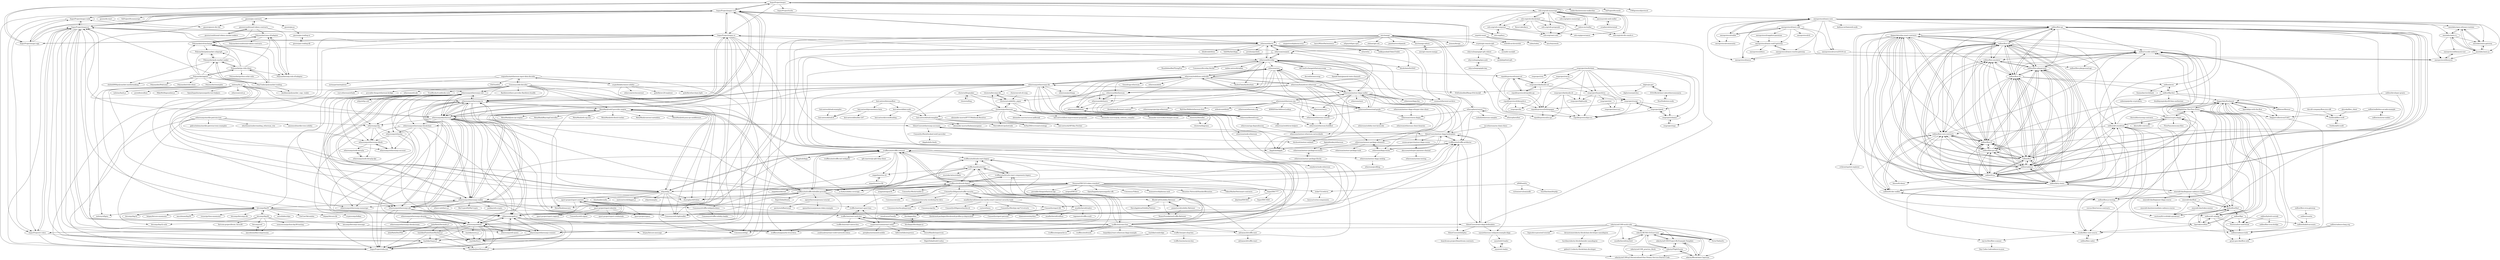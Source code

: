 digraph G {
"AugurProject/augur" -> "AugurProject/augur-core"
"AugurProject/augur" -> "AugurProject/augur-node"
"AugurProject/augur" -> "AugurProject/augur-app"
"AugurProject/augur" -> "AugurProject/augur-ui"
"AugurProject/augur" -> "AugurProject/turbo"
"AugurProject/augur" -> "celo-org/celo-monorepo"
"AugurProject/augur" -> "makerdao/awesome-makerdao" ["e"=1]
"AugurProject/augur" -> "0xProject/0x-mesh" ["e"=1]
"AugurProject/augur" -> "UMAprotocol/protocol" ["e"=1]
"celo-org/celo-monorepo" -> "celo-org/celo-blockchain"
"celo-org/celo-monorepo" -> "celo-org/celo-proposals"
"celo-org/celo-monorepo" -> "valora-inc/wallet"
"celo-org/celo-monorepo" -> "celo-org/celo-monorepo"
"celo-org/celo-monorepo" -> "celo-org/celo-composer"
"celo-org/celo-monorepo" -> "celo-org/celo-bls-snark-rs"
"celo-org/celo-monorepo" -> "celo-org/react-celo"
"celo-org/celo-monorepo" -> "celo-org/docs"
"celo-org/celo-monorepo" -> "celo-org/governance"
"celo-org/celo-monorepo" -> "celo-org/optics-monorepo"
"celo-org/celo-monorepo" -> "AugurProject/augur"
"celo-org/celo-monorepo" -> "jmrossy/celo-web-wallet"
"celo-org/celo-monorepo" -> "oasisprotocol/oasis-core"
"celo-org/celo-blockchain" -> "celo-org/celo-monorepo"
"celo-org/celo-blockchain" -> "celo-org/celo-proposals"
"celo-org/celo-blockchain" -> "celo-org/celo-bls-snark-rs"
"celo-org/celo-blockchain" -> "celo-org/celo-composer"
"celo-org/celo-blockchain" -> "valora-inc/wallet"
"celo-org/celo-blockchain" -> "Kava-Labs/kava" ["e"=1]
"celo-org/celo-blockchain" -> "celo-org/react-celo"
"celo-org/celo-blockchain" -> "celo-org/docs"
"oasisprotocol/oasis-core" -> "oasislabs/oasis-ethwasi-runtime"
"oasisprotocol/oasis-core" -> "oasisprotocol/oasis-sdk"
"oasisprotocol/oasis-core" -> "oasisprotocol/wallet"
"oasisprotocol/oasis-core" -> "oasislabs/oasis-rs"
"oasisprotocol/oasis-core" -> "oasislabs/oasis-gateway"
"oasisprotocol/oasis-core" -> "oasislabs/oasis.js"
"oasisprotocol/oasis-core" -> "oasisprotocol/curve25519-voi"
"oasisprotocol/oasis-core" -> "oasisprotocol/deoxysii"
"oasisprotocol/oasis-core" -> "oasisprotocol/oasis-rosetta-gateway"
"oasisprotocol/oasis-core" -> "oasisprotocol/community"
"oasisprotocol/oasis-core" -> "onflow/flow-go"
"oasisprotocol/oasis-core" -> "oasisprotocol/nexus"
"oasisprotocol/oasis-core" -> "oasisprotocol/oasis-web3-gateway"
"oasisprotocol/oasis-core" -> "kadena-io/chainweb-node" ["e"=1]
"ethereumjs/ethereumjs-lib" -> "ethereumjs/geth.js"
"ethereumjs/ethereumjs-lib" -> "ethereumjs/ethrpc"
"ethereumjs/ethereumjs-lib" -> "wanderer/node-ethereum"
"ethereumjs/ethereumjs-lib" -> "AugurProject/augur.js"
"ethereumjs/ethereumjs-lib" -> "ethereumjs/ethereumjs-blockchain"
"ethereumjs/ethereumjs-lib" -> "ethereum/mix"
"ethereumjs/ethereumjs-lib" -> "ethereumjs/ethereumjs-connect"
"ethereumjs/ethereumjs-lib" -> "ethereum/webthree-umbrella"
"ethereumjs/ethereumjs-lib" -> "ethereum/node-ethereum"
"ethereumjs/ethereumjs-lib" -> "ethereumjs/ethereumjs-tx"
"ethereumjs/ethereumjs-lib" -> "ethereumjs/keythereum"
"ethereumjs/ethereumjs-lib" -> "ethereum/meteor-dapp-wallet"
"ethereumjs/ethereumjs-lib" -> "ethereum/pyethapp" ["e"=1]
"ethereumjs/ethereumjs-lib" -> "ethereumjs/ethereumjs-util"
"ethereumjs/ethereumjs-lib" -> "vbuterin/bitcoinjs-lib"
"vbuterin/pyethereum" -> "alexander-morris/koii-dumper-reveal"
"vbuterin/pyethereum" -> "alexander-morris/IFTTT-Webhook-Resolver"
"vbuterin/pyethereum" -> "alexander-morris/cursor-jailbreak"
"vbuterin/pyethereum" -> "koii-network/koii-improvement-proposals"
"vbuterin/pyethereum" -> "alexander-morris/gulp_website_compiler"
"vbuterin/pyethereum" -> "SoYan500/vsvtrend-strategy"
"vbuterin/pyethereum" -> "koii-network/API-Key-Fetcher"
"vbuterin/pyethereum" -> "alexander-morris/thebananasgame"
"vbuterin/pyethereum" -> "PatrickKish1/pulsetrade"
"vbuterin/pyethereum" -> "koii-network/task-template"
"vbuterin/pyethereum" -> "vbuterin/scalability_paper"
"vbuterin/pyethereum" -> "vbuterin/bitcoinjs-lib"
"vbuterin/pyethereum" -> "vbuterin/2fawallet"
"bitcoinjs/bip39" -> "bitcoinjs/bip32"
"bitcoinjs/bip39" -> "ethereumjs/ethereumjs-wallet"
"bitcoinjs/bip39" -> "bitpay/bitcore-mnemonic" ["e"=1]
"bitcoinjs/bip39" -> "iancoleman/bip39" ["e"=1]
"bitcoinjs/bip39" -> "bitcoinjs/bip38"
"bitcoinjs/bip39" -> "trezor/python-mnemonic" ["e"=1]
"bitcoinjs/bip39" -> "bitcoinjs/bitcoinjs-lib" ["e"=1]
"bitcoinjs/bip39" -> "cryptocoinjs/hdkey"
"bitcoinjs/bip39" -> "ethereumjs/ethereumjs-util"
"bitcoinjs/bip39" -> "bitcoinjs/bip32-utils"
"bitcoinjs/bip39" -> "Consensys/eth-lightwallet" ["e"=1]
"bitcoinjs/bip39" -> "satoshilabs/slips" ["e"=1]
"bitcoinjs/bip39" -> "indutny/elliptic" ["e"=1]
"bitcoinjs/bip39" -> "OutCast3k/coinbin" ["e"=1]
"bitcoinjs/bip39" -> "bitpay/bitcore-lib" ["e"=1]
"cryptofinlabs/canoe-solidity" -> "etherscan/writecontract" ["e"=1]
"cryptofinlabs/canoe-solidity" -> "gobitfly/erc20-explorer" ["e"=1]
"cryptofinlabs/canoe-solidity" -> "miguelmota/ethereum-input-data-decoder"
"cryptofinlabs/canoe-solidity" -> "gobitfly/etherchain-light" ["e"=1]
"cryptofinlabs/canoe-solidity" -> "ethereumjs/ethereumjs-abi"
"bitcoinjs/bip38" -> "bitcoinjs/bip32-utils"
"bitcoinjs/bip38" -> "iancoleman/keycompression"
"bitcoinjs/bip38" -> "nomorecoin/python-bip38-testing"
"bitcoinjs/bip38" -> "bitcoinjs/bitcoinjs-message"
"bitcoinjs/bip38" -> "bitcoinjs/bip39"
"bitcoinjs/bip38" -> "fartcoin-project/brute_force38"
"bitcoinjs/bip38" -> "bitcoinjs/wif"
"AugurProject/augur-app" -> "AugurProject/augur-node"
"AugurProject/augur-app" -> "AugurProject/augur-ui"
"AugurProject/augur-app" -> "AugurProject/augur"
"AugurProject/augur-app" -> "AugurProject/augur-core"
"AugurProject/augur-app" -> "AugurProject/augur.js"
"AugurProject/augur-app" -> "AugurProject/v1-docs"
"gnosis/conditional-tokens-contracts" -> "gnosis/conditional-tokens-market-makers"
"gnosis/conditional-tokens-contracts" -> "Polymarket/uma-ctf-adapter"
"gnosis/conditional-tokens-contracts" -> "Polymarket/ctf-exchange"
"gnosis/conditional-tokens-contracts" -> "gnosis/pm-contracts"
"gnosis/conditional-tokens-contracts" -> "Polymarket/neg-risk-ctf-adapter"
"renproject/hyperdrive" -> "renproject/aw"
"renproject/hyperdrive" -> "renproject/mercury"
"renproject/hyperdrive" -> "renproject/lightnode"
"renproject/hyperdrive" -> "renproject/surge"
"renproject/hyperdrive" -> "republicprotocol/go-sss"
"ethereum/homebrew-ethereum" -> "ethereum/webthree-umbrella"
"ethereum/homebrew-ethereum" -> "ethereum/mix"
"ethereum/homebrew-ethereum" -> "ethereum/meteor-dapp-wallet"
"ethereum/homebrew-ethereum" -> "ethereum/libethereum"
"ethereum/homebrew-ethereum" -> "ethereum/ethereum-console"
"ethereum/homebrew-ethereum" -> "ethereum/ethereum-buildbot"
"ethereum/homebrew-ethereum" -> "ethereum/serpent"
"ethereum/homebrew-ethereum" -> "ethereum/meteor-package-elements"
"ethereum/homebrew-ethereum" -> "ethereum/homestead-guide"
"ethereum/homebrew-ethereum" -> "EthEmbedded/Raspi-Eth-Install"
"ethereum/homebrew-ethereum" -> "vbuterin/scalability_paper"
"truffle-box/drizzle-box" -> "trufflesuite/drizzle-react-legacy"
"truffle-box/drizzle-box" -> "trufflesuite/drizzle-react-components-legacy"
"truffle-box/drizzle-box" -> "trufflesuite/drizzle-legacy"
"truffle-box/drizzle-box" -> "truffle-box/react-box"
"truffle-box/drizzle-box" -> "zeppelinos/zos-cli"
"truffle-box/drizzle-box" -> "adrianmcli/truffle-next"
"truffle-box/drizzle-box" -> "trufflesuite/truffle-hdwallet-provider"
"truffle-box/drizzle-box" -> "musteka-la/mustekala"
"ibrunotome/udacity-blockchain-developer-nanodegree" -> "lucribas/udacity-blockchaindev-nanodegree"
"indutny/bn.js" -> "indutny/elliptic" ["e"=1]
"indutny/bn.js" -> "ethereumjs/ethereumjs-util"
"indutny/bn.js" -> "ethereumjs/ethereumjs-monorepo" ["e"=1]
"indutny/bn.js" -> "MikeMcl/bignumber.js" ["e"=1]
"indutny/bn.js" -> "duaraghav8/Ethlint" ["e"=1]
"indutny/bn.js" -> "bitcoinjs/bip39"
"indutny/bn.js" -> "OpenZeppelin/openzeppelin-test-helpers" ["e"=1]
"indutny/bn.js" -> "ethereumjs/ethereumjs-tx"
"indutny/bn.js" -> "ethereum/solc-js" ["e"=1]
"indutny/bn.js" -> "ethereumjs/ethereumjs-wallet"
"indutny/bn.js" -> "protofire/solhint" ["e"=1]
"indutny/bn.js" -> "ethjs/ethjs"
"indutny/bn.js" -> "sc-forks/solidity-coverage" ["e"=1]
"indutny/bn.js" -> "indutny/hash.js"
"indutny/bn.js" -> "ethereumjs/keythereum"
"iancoleman/keycompression" -> "bitcoinjs/wif"
"vbuterin/cult-of-craig" -> "vbuterin/scalability_paper"
"AltCoinExchange/ethatomicswap" -> "decred/atomicswap" ["e"=1]
"AltCoinExchange/ethatomicswap" -> "republicprotocol/renex-sol"
"AltCoinExchange/ethatomicswap" -> "ethereum/btcrelay"
"AltCoinExchange/ethatomicswap" -> "SpankChain/general-state-channels" ["e"=1]
"trufflesuite/drizzle-legacy" -> "trufflesuite/drizzle-react-legacy"
"trufflesuite/drizzle-legacy" -> "trufflesuite/drizzle-react-components-legacy"
"trufflesuite/drizzle-legacy" -> "truffle-box/drizzle-box"
"trufflesuite/drizzle-legacy" -> "truffle-box/react-uport-box"
"trufflesuite/drizzle-legacy" -> "trufflesuite/truffle-hdwallet-provider"
"trufflesuite/drizzle-legacy" -> "coopermaruyama/react-web3"
"trufflesuite/drizzle-legacy" -> "ticket721/ethvtx"
"trufflesuite/drizzle-legacy" -> "trufflesuite/ganache-ui" ["e"=1]
"trufflesuite/drizzle-legacy" -> "trufflesuite/truffle-contract"
"trufflesuite/drizzle-legacy" -> "ethjs/ethjs"
"trufflesuite/drizzle-legacy" -> "Consensys/ethql" ["e"=1]
"trufflesuite/drizzle-legacy" -> "sc-forks/solidity-coverage" ["e"=1]
"trufflesuite/drizzle-legacy" -> "aragon/aragonOS" ["e"=1]
"trufflesuite/drizzle-legacy" -> "ConsenSysDiligence/truffle-security"
"trufflesuite/drizzle-legacy" -> "ConsenSysMesh/rimble-ui" ["e"=1]
"trufflesuite/drizzle-react-components-legacy" -> "trufflesuite/drizzle-react-legacy"
"trufflesuite/drizzle-react-components-legacy" -> "truffle-box/drizzle-box"
"trufflesuite/drizzle-react-components-legacy" -> "trufflesuite/drizzle-legacy"
"xf00f/web3x" -> "ticket721/ethvtx"
"xf00f/web3x" -> "vulcanize/vulcanizedb"
"xf00f/web3x" -> "TomShacham/http4js"
"ethersphere/swarm" -> "ethersphere/bee" ["e"=1]
"ethersphere/swarm" -> "ethersphere/swarm"
"ethersphere/swarm" -> "nolash/ethereum-samples"
"ethersphere/swarm" -> "axic/mango"
"ethersphere/swarm" -> "ethereum/swarm-dapps"
"ethereumjs/rlp" -> "ethereumjs/ethereumjs-block"
"ethereumjs/rlp" -> "ethereumjs/ethashjs"
"ethereumjs/rlp" -> "ethereumjs/ethereumjs-account"
"ethereumjs/rlp" -> "AugurProject/sidecoin"
"dapperlabs/nba-smart-contracts" -> "onflow/flow-nft"
"dapperlabs/nba-smart-contracts" -> "onflow/flow-ft"
"dapperlabs/nba-smart-contracts" -> "onflow/kitty-items"
"dapperlabs/nba-smart-contracts" -> "onflow/fcl-js"
"dapperlabs/nba-smart-contracts" -> "onflow/cadence"
"dapperlabs/nba-smart-contracts" -> "onflow/flow"
"dapperlabs/nba-smart-contracts" -> "bebner/crypto-dappy"
"dapperlabs/nba-smart-contracts" -> "onflow/nft-storefront"
"dapperlabs/nba-smart-contracts" -> "onflow/flow-go-sdk"
"dapperlabs/nba-smart-contracts" -> "blocto/fcl-demo"
"dapperlabs/nba-smart-contracts" -> "onflow/flow-core-contracts"
"dapperlabs/nba-smart-contracts" -> "onflow/flow-playground"
"dapperlabs/nba-smart-contracts" -> "onflow/flow-cli"
"dapperlabs/nba-smart-contracts" -> "rrrkren/topshot-explorer"
"dapperlabs/nba-smart-contracts" -> "onflow/fcl-dev-wallet"
"gnosis/conditional-tokens-market-makers" -> "gnosis/conditional-tokens-contracts"
"muellerberndt/sabre" -> "cleanunicorn/mythos"
"muellerberndt/sabre" -> "tagomaru/truffle-sca2t"
"muellerberndt/sabre" -> "muellerberndt/solfuzz"
"renproject/ren-js" -> "renproject/hyperdrive"
"renproject/ren-js" -> "renproject/darknode-sol"
"celo-org/celo-bls-snark-rs" -> "celo-org/celo-monorepo"
"celo-org/celo-proposals" -> "celo-org/react-celo"
"ticket721/ethvtx" -> "horyus/vortex-components"
"udacity/nd1309_practice_block" -> "udacity/nd1309-p2-Decentralized-Star-Notary-Service-Starter-Code"
"udacity/nd1309-work-code" -> "udacity/BCND-C6-Exercises"
"udacity/nd1309-work-code" -> "udacity/nd1309-Project-6b-Example-Template"
"udacity/nd1309-work-code" -> "udacity/Blockchain-Capstone"
"udacity/nd1309-work-code" -> "udacity/FlightSurety"
"udacity/nd1309-work-code" -> "VictorTaelin/lrs"
"udacity/nd1309-work-code" -> "bigmob/cryptosteel-tutorial"
"udacity/nd1309-work-code" -> "muellerberndt/mythril"
"udacity/nd1309-work-code" -> "bitpay/bitcore-message"
"udacity/nd1309-work-code" -> "ibrunotome/udacity-blockchain-developer-nanodegree"
"udacity/nd1309-work-code" -> "udacity/nd1309-p2-Decentralized-Star-Notary-Service-Starter-Code"
"udacity/FlightSurety" -> "udacity/BCND-C6-Exercises"
"udacity/FlightSurety" -> "udacity/nd1309-Project-6b-Example-Template"
"udacity/FlightSurety" -> "udacity/Blockchain-Capstone"
"udacity/FlightSurety" -> "udacity/nd1309-p2-Decentralized-Star-Notary-Service-Starter-Code"
"udacity/nd1309-Project-6b-Example-Template" -> "udacity/BCND-C6-Exercises"
"udacity/nd1309-Project-6b-Example-Template" -> "udacity/FlightSurety"
"udacity/nd1309-Project-6b-Example-Template" -> "udacity/Blockchain-Capstone"
"udacity/nd1309-Project-6b-Example-Template" -> "udacity/nd1309-p2-Decentralized-Star-Notary-Service-Starter-Code"
"udacity/BCND-C6-Exercises" -> "udacity/FlightSurety"
"udacity/BCND-C6-Exercises" -> "udacity/nd1309-Project-6b-Example-Template"
"udacity/BCND-C6-Exercises" -> "udacity/Blockchain-Capstone"
"udacity/BCND-C6-Exercises" -> "udacity/nd1309-p2-Decentralized-Star-Notary-Service-Starter-Code"
"udacity/BCND-C6-Exercises" -> "muellerberndt/mythril"
"udacity/BCND-C6-Exercises" -> "VictorTaelin/lrs"
"udacity/Blockchain-Capstone" -> "udacity/FlightSurety"
"udacity/Blockchain-Capstone" -> "udacity/BCND-C6-Exercises"
"udacity/Blockchain-Capstone" -> "udacity/nd1309-Project-6b-Example-Template"
"vbuterin/bitcoinjs-lib" -> "vbuterin/scalability_paper"
"vbuterin/bitcoinjs-lib" -> "vbuterin/2fawallet"
"0xjac/ERC777" -> "jbaylina/ERC820"
"0xjac/ERC777" -> "0xjac/ERC1820"
"ConsenSysDiligence/truffle-security" -> "Consensys/security-workshop-for-devs"
"ConsenSysDiligence/truffle-security" -> "Consensys/armlet"
"ConsenSysDiligence/truffle-security" -> "cleanunicorn/mythos"
"ConsenSysDiligence/truffle-security" -> "Consensys/mythx-playground"
"ConsenSysDiligence/truffle-security" -> "muellerberndt/awesome-mythx-smart-contract-security-tools"
"ConsenSysDiligence/truffle-security" -> "muellerberndt/sabre"
"ConsenSysMesh/py-eip712-structs" -> "mmalvarez/Gazelle"
"muellerberndt/awesome-mythx-smart-contract-security-tools" -> "ConsenSysDiligence/truffle-security"
"muellerberndt/awesome-mythx-smart-contract-security-tools" -> "muellerberndt/sabre"
"muellerberndt/awesome-mythx-smart-contract-security-tools" -> "ConsenSysDiligence/mythx-cli"
"muellerberndt/awesome-mythx-smart-contract-security-tools" -> "crytic/etheno" ["e"=1]
"muellerberndt/awesome-mythx-smart-contract-security-tools" -> "mmalvarez/Gazelle"
"muellerberndt/awesome-mythx-smart-contract-security-tools" -> "Consensys/pythx"
"muellerberndt/awesome-mythx-smart-contract-security-tools" -> "ConsenSysMesh/py-eip712-structs"
"trufflesuite/drizzle-react-legacy" -> "trufflesuite/drizzle-react-components-legacy"
"trufflesuite/drizzle-react-legacy" -> "truffle-box/drizzle-box"
"trufflesuite/drizzle-react-legacy" -> "trufflesuite/drizzle-legacy"
"adrianmcli/truffle-next" -> "trufflesuite/drizzle-react-components-legacy"
"adrianmcli/truffle-next" -> "adrianmcli/truffle-react"
"adrianmcli/truffle-next" -> "trufflesuite/drizzle-react-legacy"
"openethereum/pwasm-tutorial" -> "paritytech/fleetwood"
"openethereum/pwasm-tutorial" -> "openethereum/pwasm-token-example"
"republicprotocol/renex-sol" -> "republicprotocol/republic-go"
"republicprotocol/renex-sol" -> "republicprotocol/whitepaper"
"republicprotocol/renex-sol" -> "renproject/darknode-sol"
"republicprotocol/renex-sol" -> "republicprotocol/go-sss"
"zeppelinos/zos-cli" -> "zeppelinos/zos-lib"
"renproject/aw" -> "renproject/mercury"
"ethereumjs/merkle-patricia-tree" -> "ethereumjs/rlp"
"ethereumjs/merkle-patricia-tree" -> "ebuchman/understanding_ethereum_trie"
"ethereumjs/merkle-patricia-tree" -> "ethereumjs/ethrpc"
"ethereumjs/merkle-patricia-tree" -> "ethereumjs/ethereumjs-block"
"ethereumjs/merkle-patricia-tree" -> "ameensol/merkle-tree-solidity" ["e"=1]
"ethereumjs/merkle-patricia-tree" -> "gabrocheleau/merkle-patricia-trees-examples"
"ethereumjs/merkle-patricia-tree" -> "AugurProject/sidecoin"
"Consensys/security-workshop-for-devs" -> "Consensys/mythx-playground"
"renproject/darknode-cli" -> "republicprotocol/whitepaper"
"renproject/darknode-cli" -> "republicprotocol/go-sss"
"renproject/darknode-cli" -> "renproject/lightnode"
"renproject/darknode-cli" -> "republicprotocol/co-go"
"renproject/darknode-cli" -> "renproject/surge"
"renproject/darknode-sol" -> "republicprotocol/republic-go"
"renproject/darknode-sol" -> "renproject/hyperdrive"
"renproject/darknode-sol" -> "republicprotocol/renex-sol"
"renproject/darknode-sol" -> "renproject/kv"
"republicprotocol/republic-go" -> "renproject/darknode-sol"
"republicprotocol/republic-go" -> "republicprotocol/renex-sol"
"republicprotocol/republic-go" -> "republicprotocol/whitepaper"
"Consensys/mythx-playground" -> "Consensys/security-workshop-for-devs"
"oasislabs/oasis-ethwasi-runtime" -> "oasislabs/oasis.js"
"oasislabs/oasis-ethwasi-runtime" -> "oasislabs/oasis-gateway"
"oasislabs/oasis-ethwasi-runtime" -> "oasislabs/oasis-rs"
"vbuterin/2fawallet" -> "vbuterin/diagrams"
"zeppelinos/zos-lib" -> "zeppelinos/zos-cli"
"zeppelinos/zos-lib" -> "zeppelinos/kernel"
"republicprotocol/zksnark-rs" -> "republicprotocol/go-sss"
"republicprotocol/zksnark-rs" -> "republicprotocol/whitepaper"
"republicprotocol/zksnark-rs" -> "renproject/kv"
"republicprotocol/zksnark-rs" -> "republicprotocol/co-go"
"oasislabs/oasis-gateway" -> "oasislabs/oasis.js"
"oasislabs/oasis-gateway" -> "oasislabs/oasis-ethwasi-runtime"
"gnosis/dx-react" -> "gnosis/gnosis-dev-kit"
"oasislabs/oasis.js" -> "oasislabs/oasis-gateway"
"oasislabs/oasis.js" -> "oasislabs/oasis-ethwasi-runtime"
"oasislabs/oasis.js" -> "oasisprotocol/deoxysii"
"oasislabs/oasis.js" -> "oasislabs/oasis-rs"
"republicprotocol/whitepaper" -> "republicprotocol/go-sss"
"republicprotocol/whitepaper" -> "republicprotocol/co-go"
"oasislabs/oasis-rs" -> "oasislabs/oasis.js"
"oasislabs/oasis-rs" -> "oasislabs/oasis-gateway"
"oasislabs/oasis-rs" -> "oasislabs/oasis-ethwasi-runtime"
"oasislabs/oasis-rs" -> "oasisprotocol/deoxysii"
"oasislabs/oasis-rs" -> "oasisprotocol/deoxysii-rust"
"oasisprotocol/deoxysii" -> "oasisprotocol/deoxysii-rust"
"oasisprotocol/deoxysii-rust" -> "oasisprotocol/deoxysii"
"renproject/multichain" -> "renproject/hyperdrive"
"renproject/multichain" -> "renproject/surge"
"renproject/multichain" -> "renproject/pack"
"renproject/multichain" -> "renproject/ren-js"
"renproject/multichain" -> "renproject/darknode-sol"
"renproject/multichain" -> "republicprotocol/zksnark-rs"
"renproject/multichain" -> "republicprotocol/go-sss"
"renproject/multichain" -> "renproject/lightnode"
"renproject/multichain" -> "renproject/shamir"
"renproject/multichain" -> "renproject/ren"
"renproject/multichain" -> "republicprotocol/whitepaper"
"renproject/multichain" -> "renproject/mpc"
"onflow/cadence" -> "onflow/fcl-js"
"onflow/cadence" -> "onflow/flow"
"onflow/cadence" -> "onflow/flow-go-sdk"
"onflow/cadence" -> "onflow/flow-playground"
"onflow/cadence" -> "onflow/flow-ft"
"onflow/cadence" -> "onflow/flow-cli"
"onflow/cadence" -> "onflow/flow-nft"
"onflow/cadence" -> "onflow/flow-go"
"onflow/cadence" -> "onflow/flow-emulator"
"onflow/cadence" -> "onflow/kitty-items"
"onflow/cadence" -> "dapperlabs/nba-smart-contracts"
"onflow/cadence" -> "onflow/flow-core-contracts"
"onflow/cadence" -> "onflow/vscode-cadence"
"onflow/cadence" -> "onflow/nft-storefront"
"onflow/cadence" -> "ph0ph0/Get-The-Flow-Down"
"jmrossy/celo-web-wallet" -> "zviadm/celoterminal"
"ethereumjs/ethereumjs-util" -> "ethereumjs/ethereumjs-tx"
"ethereumjs/ethereumjs-util" -> "ethereumjs/keythereum"
"ethereumjs/ethereumjs-util" -> "ethereumjs/ethereumjs-wallet"
"ethereumjs/ethereumjs-util" -> "ethereumjs/ethrpc"
"ethereumjs/ethereumjs-util" -> "ethereumjs/rlp"
"ethereumjs/ethereumjs-util" -> "ethereumjs/ethereumjs-blockchain"
"ethereumjs/ethereumjs-util" -> "ethereumjs/ethereumjs-abi"
"ethereumjs/ethereumjs-util" -> "ethereumjs/ethereumjs-block"
"ethereumjs/ethereumjs-util" -> "ethereumjs/ethereumjs-account"
"ethereumjs/ethereumjs-util" -> "ethereumjs/ethereumjs-monorepo" ["e"=1]
"ethereumjs/ethereumjs-util" -> "ethjs/ethjs"
"ethereumjs/ethereumjs-util" -> "ethereumjs/geth.js"
"ethereumjs/ethereumjs-util" -> "cosmos/ethermint-archive" ["e"=1]
"ethereumjs/ethereumjs-util" -> "ethjs/ethjs-util"
"ethereumjs/ethereumjs-util" -> "ethereumjs/ethashjs"
"onflow/flow-nft" -> "onflow/flow-ft"
"onflow/flow-nft" -> "onflow/fcl-js"
"onflow/flow-nft" -> "onflow/flow-playground"
"onflow/flow-nft" -> "onflow/cadence"
"onflow/flow-nft" -> "onflow/flow"
"onflow/flow-nft" -> "onflow/flow-go-sdk"
"onflow/flow-nft" -> "onflow/flow-cli"
"onflow/flow-nft" -> "onflow/kitty-items"
"onflow/flow-nft" -> "dapperlabs/nba-smart-contracts"
"onflow/flow-nft" -> "onflow/flow-emulator"
"onflow/flow-nft" -> "onflow/nft-storefront"
"onflow/flow-nft" -> "onflow/flow-core-contracts"
"onflow/flow-nft" -> "onflow/flow-go"
"onflow/flow-nft" -> "onflow/vscode-cadence"
"onflow/flow-nft" -> "onflow/fcl-dev-wallet"
"etherex/etherex" -> "ethereum/btcrelay"
"etherex/etherex" -> "dapphub/dapple" ["e"=1]
"etherex/etherex" -> "ethereum/serpent"
"etherex/etherex" -> "blockchainsllc/DAO" ["e"=1]
"etherex/etherex" -> "AugurProject/augur-core"
"etherex/etherex" -> "HydraChain/hydrachain" ["e"=1]
"etherex/etherex" -> "cosmos/ethermint-archive" ["e"=1]
"etherex/etherex" -> "wlox/wlox" ["e"=1]
"etherex/etherex" -> "bokkypoobah/TokenTrader" ["e"=1]
"etherex/etherex" -> "blinktrade/bitex" ["e"=1]
"etherex/etherex" -> "SafeMarket/dapp"
"etherex/etherex" -> "AugurProject/augur-ui"
"etherex/etherex" -> "AugurProject/augur.js"
"etherex/etherex" -> "Consensys/eth-lightwallet" ["e"=1]
"etherex/etherex" -> "jorisbontje/sleth"
"onflow/fcl-js" -> "onflow/flow-go-sdk"
"onflow/fcl-js" -> "onflow/flow-playground"
"onflow/fcl-js" -> "onflow/flow-ft"
"onflow/fcl-js" -> "onflow/flow"
"onflow/fcl-js" -> "onflow/cadence"
"onflow/fcl-js" -> "onflow/flow-nft"
"onflow/fcl-js" -> "onflow/flow-cli"
"onflow/fcl-js" -> "onflow/kitty-items"
"onflow/fcl-js" -> "onflow/flow-emulator"
"onflow/fcl-js" -> "dapperlabs/nba-smart-contracts"
"onflow/fcl-js" -> "onflow/nft-storefront"
"onflow/fcl-js" -> "blocto/fcl-demo"
"onflow/fcl-js" -> "dapperlabs/freshmint"
"onflow/fcl-js" -> "onflow/flow-core-contracts"
"onflow/fcl-js" -> "onflow/flow-go"
"ethersphere/swarm" -> "SilentCicero/meteor-dapp-boilerplate"
"ethersphere/swarm" -> "trufflesuite/truffle-artifactor"
"AugurProject/augur-core" -> "AugurProject/augur-ui"
"AugurProject/augur-core" -> "AugurProject/augur.js"
"AugurProject/augur-core" -> "ethereumjs/ethrpc"
"AugurProject/augur-core" -> "AugurProject/augur-node"
"AugurProject/augur-core" -> "AugurProject/sidecoin"
"AugurProject/augur-core" -> "ethereumjs/geth.js"
"AugurProject/augur-core" -> "ethereumjs/keythereum"
"AugurProject/augur-core" -> "AugurProject/augur"
"AugurProject/augur-core" -> "AugurProject/v1-docs"
"AugurProject/augur-core" -> "ethereum/serpent"
"AugurProject/augur-core" -> "etherex/etherex"
"AugurProject/augur-core" -> "ethereumjs/ethereumjs-tx"
"AugurProject/augur-core" -> "AugurProject/augur-app"
"AugurProject/augur-core" -> "gnosis/pm-contracts"
"AugurProject/augur-core" -> "0xProject/0x-monorepo" ["e"=1]
"JuliaMath/Decimals.jl" -> "tinybike/fzero"
"JuliaMath/Decimals.jl" -> "tinybike/FiniteStateMachine.jl"
"JuliaMath/Decimals.jl" -> "AugurProject/sidecoin"
"JuliaMath/Decimals.jl" -> "JuliaMath/DecFP.jl"
"onflow/flow" -> "onflow/flow-go-sdk"
"onflow/flow" -> "onflow/fcl-js"
"onflow/flow" -> "onflow/cadence"
"onflow/flow" -> "onflow/flow-playground"
"onflow/flow" -> "onflow/flow-ft"
"onflow/flow" -> "onflow/flow-cli"
"onflow/flow" -> "onflow/flow-nft"
"onflow/flow" -> "onflow/flow-go"
"onflow/flow" -> "onflow/flow-emulator"
"onflow/flow" -> "dapperlabs/nba-smart-contracts"
"onflow/flow" -> "onflow/flow-core-contracts"
"onflow/flow" -> "onflow/kitty-items"
"onflow/flow" -> "onflow/vscode-cadence"
"onflow/flow-ft" -> "onflow/flow-playground"
"onflow/flow-ft" -> "onflow/flow-go-sdk"
"onflow/flow-ft" -> "onflow/fcl-js"
"onflow/flow-ft" -> "onflow/flow-nft"
"onflow/flow-ft" -> "onflow/flow"
"onflow/flow-ft" -> "onflow/cadence"
"onflow/flow-ft" -> "onflow/flow-cli"
"onflow/flow-ft" -> "onflow/vscode-cadence"
"onflow/flow-ft" -> "onflow/flow-core-contracts"
"onflow/flow-ft" -> "onflow/flow-emulator"
"onflow/flow-ft" -> "dapperlabs/nba-smart-contracts"
"onflow/flow-go" -> "onflow/cadence"
"onflow/flow-go" -> "onflow/flow"
"onflow/flow-go" -> "onflow/flow-cli"
"onflow/flow-go" -> "onflow/flow-go-sdk"
"onflow/flow-go" -> "onflow/fcl-js"
"onflow/flow-go" -> "onflow/flow-emulator"
"onflow/flow-go" -> "onflow/flow-nft"
"onflow/flow-go" -> "onflow/kitty-items"
"onflow/flow-go" -> "onflow/flow-ft"
"onflow/flow-go" -> "onflow/flow-core-contracts"
"onflow/flow-go" -> "onflow/flow-playground"
"onflow/flow-go" -> "dapperlabs/nba-smart-contracts"
"onflow/flow-go" -> "onflow/flip-fest"
"onflow/flow-go" -> "onflow/atree"
"onflow/flow-go" -> "onflow/vscode-cadence"
"galen211/udacity-blockchain-developer" -> "lucribas/udacity-blockchaindev-nanodegree"
"ethereum/serpent" -> "ethereum/btcrelay"
"ethereum/serpent" -> "ethereumjs/ethrpc"
"ethereum/serpent" -> "AugurProject/augur-core"
"ethereum/serpent" -> "etherex/etherex"
"ethereum/serpent" -> "ethereumjs/geth.js"
"ethereum/serpent" -> "AugurProject/augur.js"
"onflow/flow-core-contracts" -> "onflow/fcl-dev-wallet"
"onflow/flow-core-contracts" -> "onflow/flow-js-testing"
"onflow/flow-core-contracts" -> "onflow/vscode-cadence"
"onflow/flow-core-contracts" -> "onflow/nft-catalog"
"onflow/flow-core-contracts" -> "onflow/flow-ft"
"onflow/flow-core-contracts" -> "onflow/flow-emulator"
"onflow/flow-go-sdk" -> "onflow/flow-playground"
"onflow/flow-go-sdk" -> "onflow/flow-ft"
"onflow/flow-go-sdk" -> "onflow/fcl-js"
"onflow/flow-go-sdk" -> "onflow/flow"
"onflow/flow-go-sdk" -> "onflow/flow-cli"
"onflow/flow-go-sdk" -> "onflow/cadence"
"onflow/flow-go-sdk" -> "onflow/flow-nft"
"onflow/flow-go-sdk" -> "onflow/flow-emulator"
"onflow/flow-go-sdk" -> "onflow/flow-core-contracts"
"renproject/shamir" -> "renproject/mpc"
"renproject/shamir" -> "renproject/pack"
"renproject/mpc" -> "renproject/shamir"
"onflow/vscode-cadence" -> "onflow/flow-playground-api"
"onflow/vscode-cadence" -> "onflow/flow-js-testing"
"onflow/vscode-cadence" -> "onflow/flow-emulator"
"oasisprotocol/oasis-rosetta-gateway" -> "oasisprotocol/nexus"
"oasisprotocol/oasis-rosetta-gateway" -> "oasisprotocol/oasis-web3-gateway"
"ethereum/node-ethereum" -> "ethereum/meteor-dapp-catalog"
"ethereum/ethereum-buildbot" -> "ethereum/meteor-ethereum-networkinfo"
"orodio/flow-view-source" -> "onflow/flow-cadut"
"orodio/flow-view-source" -> "rayvin-flow/flow-scanner"
"bjartek/go-with-the-flow" -> "dapperlabs/freshmint"
"bjartek/go-with-the-flow" -> "DapperCollectives/CAST"
"Polymarket/polymarket-subgraph" -> "Polymarket/poly-market-maker"
"onflow/flow-playground" -> "onflow/flow-ft"
"onflow/flow-playground" -> "onflow/flow-go-sdk"
"onflow/flow-playground" -> "onflow/fcl-js"
"onflow/flow-playground" -> "onflow/flow-cli"
"onflow/flow-playground" -> "onflow/flow"
"onflow/flow-playground" -> "onflow/cadence"
"onflow/flow-playground" -> "onflow/flow-emulator"
"onflow/flow-playground" -> "onflow/flow-nft"
"onflow/flow-playground" -> "onflow/vscode-cadence"
"lucribas/udacity-blockchaindev-nanodegree" -> "galen211/udacity-blockchain-developer"
"tinybike/FiniteStateMachine.jl" -> "tinybike/JointMoments.jl"
"tinybike/FiniteStateMachine.jl" -> "tinybike/fzero"
"tinybike/FiniteStateMachine.jl" -> "AugurProject/sidecoin"
"tinybike/FiniteStateMachine.jl" -> "tinybike/Augur.jl"
"wanderer/node-ethereum" -> "tinybike/fzero"
"AugurProject/sidecoin" -> "tinybike/Augur.jl"
"tinybike/coinbridge" -> "tinybike/Augur.jl"
"tinybike/coinbridge" -> "tinybike/JointMoments.jl"
"renproject/pack" -> "renproject/shamir"
"renproject/pack" -> "republicprotocol/go-sss"
"renproject/pack" -> "renproject/surge"
"ethereumjs/node-devp2p" -> "ethereumjs/node-devp2p-dpt"
"renproject/surge" -> "republicprotocol/go-sss"
"renproject/surge" -> "renproject/pack"
"renproject/surge" -> "renproject/shamir"
"renproject/surge" -> "republicprotocol/whitepaper"
"SilentCicero/ethereumjs-accounts" -> "hitchcott/meteor-embark"
"SilentCicero/ethereumjs-accounts" -> "ConsenSysMesh/hooked-web3-provider"
"SilentCicero/ethereumjs-accounts" -> "SilentCicero/meteor-dapp-boilerplate"
"oasisprotocol/oasis-sdk" -> "oasisprotocol/nexus"
"oasisprotocol/oasis-sdk" -> "oasisprotocol/cli"
"oasisprotocol/oasis-sdk" -> "oasisprotocol/deoxysii"
"oasisprotocol/oasis-sdk" -> "oasisprotocol/curve25519-voi"
"oasisprotocol/oasis-sdk" -> "oasisprotocol/sapphire-paratime"
"oasisprotocol/oasis-sdk" -> "oasisprotocol/wallet"
"oasisprotocol/oasis-sdk" -> "oasisprotocol/oasis-web3-gateway"
"oasisprotocol/wallet" -> "oasisprotocol/oasis-sdk"
"oasisprotocol/wallet" -> "oasisprotocol/community"
"oasisprotocol/wallet" -> "oasisprotocol/oasis-core"
"ethereum/btcrelay" -> "Consensys/btcrelay-fetchd"
"ethereum/btcrelay" -> "etherex/etherex"
"ethereum/btcrelay" -> "dapphub/dapple" ["e"=1]
"ethereum/btcrelay" -> "ethereum/meteor-dapp-wallet"
"ethereum/btcrelay" -> "ethereum/serpent"
"ethereum/btcrelay" -> "ethereum/dapp-bin" ["e"=1]
"ethereum/btcrelay" -> "HydraChain/hydrachain" ["e"=1]
"ethereum/btcrelay" -> "ethereum/mix"
"ethereum/btcrelay" -> "AltCoinExchange/ethatomicswap"
"ethereum/btcrelay" -> "raiden-network/raiden" ["e"=1]
"ethereum/btcrelay" -> "ethereum/webthree-umbrella"
"ethereum/btcrelay" -> "cosmos/ethermint-archive" ["e"=1]
"ethereum/btcrelay" -> "Consensys/eth-lightwallet" ["e"=1]
"ethereum/btcrelay" -> "blockchainsllc/DAO" ["e"=1]
"ethereum/btcrelay" -> "BumblebeeBat/FlyingFox" ["e"=1]
"bitcoinjs/bip32" -> "bitcoinjs/bip39"
"bebner/crypto-dappy" -> "ph0ph0/Get-The-Flow-Down"
"bebner/crypto-dappy" -> "FlowFans/awesome-flow"
"bebner/crypto-dappy" -> "orodio/flow-view-source"
"bebner/crypto-dappy" -> "onflow/nft-storefront"
"bebner/crypto-dappy" -> "blocto/blt-contracts"
"bebner/crypto-dappy" -> "onflow/flow-js-testing"
"bebner/crypto-dappy" -> "onflow/vscode-cadence"
"EOA-Blockchain-Labs/ethereumonarm" -> "diglos/pi-gen"
"EOA-Blockchain-Labs/ethereumonarm" -> "NiceNode/nice-node"
"blockapps/blockapps-js" -> "blockapps/bloc"
"ethereumjs/ethereumjs-blockchain" -> "ethereumjs/ethereumjs-block"
"ethereumjs/ethereumjs-blockchain" -> "ethereumjs/ethashjs"
"ethereumjs/ethereumjs-blockchain" -> "ethereumjs/geth.js"
"ethereumjs/ethereumjs-blockchain" -> "ethereumjs/ethereumjs-account"
"ethereumjs/ethereumjs-blockchain" -> "ethereumjs/ethrpc"
"onflow/nft-storefront" -> "rayvin-flow/flow-scanner"
"onflow/nft-storefront" -> "bjartek/overflow"
"onflow/nft-storefront" -> "findonflow/find"
"onflow/nft-storefront" -> "onflow/flow-js-testing"
"onflow/nft-storefront" -> "bebner/crypto-dappy"
"onflow/nft-storefront" -> "orodio/flow-view-source"
"onflow/nft-storefront" -> "onflow/flow-core-contracts"
"onflow/nft-storefront" -> "onflow/vscode-cadence"
"ethereum/ethereum-org" -> "ethereum/meteor-dapp-wallet"
"ethereum/ethereum-org" -> "ethereum/ethereum-console"
"ethereum/ethereum-org" -> "MyEtherWallet/ethereum-lists" ["e"=1]
"ethereum/ethereum-org" -> "ethhub-io/ethhub" ["e"=1]
"ethereum/ethereum-org" -> "ethereum/remix" ["e"=1]
"ethereum/ethereum-org" -> "ethereum/ethereum.org"
"ethereum/ethereum-org" -> "409H/EtherAddressLookup" ["e"=1]
"ethereum/ethereum-org" -> "ethereum/homestead-guide"
"ethereum/ethereum-org" -> "ethereumjs/ethereumjs-lib"
"ethereum/ethereum-org" -> "blockchainsllc/smart-contract" ["e"=1]
"ethereum/ethereum-org" -> "ethereumproject/go-ethereum" ["e"=1]
"ethereumjs/ethereumjs-tx" -> "ethereumjs/ethereumjs-util"
"ethereumjs/ethereumjs-tx" -> "ethereumjs/keythereum"
"ethereumjs/ethereumjs-tx" -> "ethereumjs/ethereumjs-wallet"
"ethereumjs/ethereumjs-tx" -> "ethereumjs/ethereumjs-abi"
"ethereumjs/ethereumjs-tx" -> "Consensys/eth-lightwallet" ["e"=1]
"ethereumjs/ethereumjs-tx" -> "ethereumjs/ethrpc"
"ethereumjs/ethereumjs-tx" -> "ethereumjs/geth.js"
"ethereumjs/ethereumjs-tx" -> "ethereumjs/ethereumjs-monorepo" ["e"=1]
"ethereumjs/ethereumjs-tx" -> "trufflesuite/ganache-cli-archive" ["e"=1]
"ethereumjs/ethereumjs-tx" -> "AugurProject/augur.js"
"ethereumjs/ethereumjs-tx" -> "ethereumjs/rlp"
"ethereumjs/ethereumjs-tx" -> "AugurProject/augur-core"
"ethereumjs/ethereumjs-tx" -> "MetaMask/web3-provider-engine"
"ethereumjs/ethereumjs-tx" -> "AugurProject/augur-ui"
"ethereumjs/ethereumjs-tx" -> "ethereumjs/ethereumjs-lib"
"trufflesuite/truffle-artifactor" -> "dapphub/dapple" ["e"=1]
"trufflesuite/truffle-artifactor" -> "trufflesuite/truffle-contract"
"trufflesuite/truffle-artifactor" -> "SilentCicero/meteor-dapp-boilerplate"
"trufflesuite/truffle-artifactor" -> "SilentCicero/ethdeploy"
"trufflesuite/truffle-artifactor" -> "SilentCicero/react-dapp-boilerplate"
"trufflesuite/truffle-artifactor" -> "SilentCicero/ethereumjs-accounts"
"onflow/kitty-items" -> "onflow/flow-nft"
"onflow/kitty-items" -> "onflow/fcl-js"
"onflow/kitty-items" -> "dapperlabs/nba-smart-contracts"
"onflow/kitty-items" -> "onflow/cadence"
"onflow/kitty-items" -> "onflow/nft-storefront"
"onflow/kitty-items" -> "onflow/flow-ft"
"onflow/kitty-items" -> "onflow/flow"
"onflow/kitty-items" -> "bebner/crypto-dappy"
"onflow/kitty-items" -> "onflow/flow-go"
"onflow/kitty-items" -> "onflow/fcl-dev-wallet"
"onflow/kitty-items" -> "onflow/flow-emulator"
"onflow/kitty-items" -> "onflow/flow-cli"
"onflow/kitty-items" -> "onflow/flow-go-sdk"
"onflow/kitty-items" -> "emerald-dao/beginner-cadence-course"
"onflow/kitty-items" -> "onflow/flow-core-contracts"
"ethereum/meteor-dapp-wallet" -> "ethereum/mix"
"ethereum/meteor-dapp-wallet" -> "ethereum/btcrelay"
"ethereum/meteor-dapp-wallet" -> "dapphub/dapple" ["e"=1]
"ethereum/meteor-dapp-wallet" -> "ethereum/meteor-package-elements"
"ethereum/meteor-dapp-wallet" -> "SilentCicero/meteor-dapp-boilerplate"
"ethereum/meteor-dapp-wallet" -> "ethereum/dapp-bin" ["e"=1]
"ethereum/meteor-dapp-wallet" -> "ethereum/dapp-styles"
"ethereum/meteor-dapp-wallet" -> "trufflesuite/truffle-artifactor"
"ethereum/meteor-dapp-wallet" -> "ethereum/homestead-guide"
"ethereum/meteor-dapp-wallet" -> "ethereum/ethereum-org"
"ethereum/meteor-dapp-wallet" -> "ethereumjs/ethereumjs-lib"
"ethereum/meteor-dapp-wallet" -> "cosmo-project/meteor-dapp-cosmo"
"ethereum/meteor-dapp-wallet" -> "ethereum/mist" ["e"=1]
"ethereum/meteor-dapp-wallet" -> "Consensys/eth-lightwallet" ["e"=1]
"ethereum/meteor-dapp-wallet" -> "ethereum/remix" ["e"=1]
"vbuterin/blogmaker" -> "vbuterin/blog"
"vbuterin/blogmaker" -> "vbuterin/scalability_paper"
"vbuterin/blogmaker" -> "vbuterin/pyethereum"
"vbuterin/blog" -> "vbuterin/blogmaker"
"AugurProject/augur-ui" -> "AugurProject/augur.js"
"AugurProject/augur-ui" -> "AugurProject/augur-core"
"AugurProject/augur-ui" -> "ethereumjs/ethrpc"
"AugurProject/augur-ui" -> "AugurProject/sidecoin"
"AugurProject/augur-ui" -> "ethereumjs/geth.js"
"AugurProject/augur-ui" -> "AugurProject/augur-node"
"AugurProject/augur-ui" -> "ethereumjs/keythereum"
"AugurProject/augur-ui" -> "AugurProject/augur-app"
"AugurProject/augur-ui" -> "AugurProject/v1-docs"
"AugurProject/augur-ui" -> "tinybike/fzero"
"AugurProject/augur-ui" -> "tinybike/Augur.jl"
"AugurProject/augur-ui" -> "ethereumjs/ethereumjs-connect"
"AugurProject/augur-ui" -> "ethereumjs/ethereumjs-tx"
"AugurProject/augur-ui" -> "etherex/etherex"
"AugurProject/augur-ui" -> "ethereum/btcrelay"
"muellerberndt/mythril" -> "udacity/BCND-C6-Exercises"
"vbuterin/scalability_paper" -> "vbuterin/bitcoinjs-lib"
"vbuterin/scalability_paper" -> "vbuterin/2fawallet"
"vbuterin/scalability_paper" -> "vbuterin/pyethereum"
"vbuterin/scalability_paper" -> "vbuterin/diagrams"
"oasisprotocol/curve25519-voi" -> "oasisprotocol/nexus"
"oasisprotocol/curve25519-voi" -> "oasisprotocol/deoxysii"
"valora-inc/wallet" -> "celo-org/celo-monorepo"
"valora-inc/wallet" -> "celo-org/react-celo"
"valora-inc/wallet" -> "celo-org/celo-bls-snark-rs"
"ethereum/dapp-styles" -> "ethereum/meteor-package-elements"
"ethereum/dapp-styles" -> "ethereum/meteor-dapp-catalog"
"ethereum/dapp-styles" -> "SilentCicero/meteor-dapp-boilerplate"
"onflow/fcl-dev-wallet" -> "onflow/flow-js-testing"
"onflow/fcl-dev-wallet" -> "onflow/flow-core-contracts"
"onflow/fcl-dev-wallet" -> "onflow/vscode-cadence"
"AugurProject/augur.js" -> "ethereumjs/ethrpc"
"AugurProject/augur.js" -> "AugurProject/sidecoin"
"AugurProject/augur.js" -> "ethereumjs/geth.js"
"AugurProject/augur.js" -> "AugurProject/augur-ui"
"AugurProject/augur.js" -> "AugurProject/v1-docs"
"AugurProject/augur.js" -> "AugurProject/augur-core"
"AugurProject/augur.js" -> "tinybike/fzero"
"AugurProject/augur.js" -> "tinybike/Augur.jl"
"AugurProject/augur.js" -> "AugurProject/augur-node"
"AugurProject/augur.js" -> "ethereumjs/ethereumjs-connect"
"AugurProject/augur.js" -> "tinybike/JointMoments.jl"
"AugurProject/augur.js" -> "tinybike/norm.js"
"onflow/flow-cli" -> "onflow/flow-playground"
"onflow/flow-cli" -> "onflow/flow-go-sdk"
"onflow/flow-cli" -> "onflow/fcl-js"
"onflow/flow-cli" -> "onflow/flow-ft"
"onflow/flow-cli" -> "onflow/flow"
"onflow/flow-cli" -> "onflow/cadence"
"onflow/flow-cli" -> "onflow/flow-emulator"
"onflow/flow-cli" -> "onflow/flow-nft"
"onflow/flow-cli" -> "onflow/vscode-cadence"
"onflow/flow-cli" -> "onflow/flip-fest"
"onflow/flow-cli" -> "onflow/flow-core-contracts"
"onflow/flow-cli" -> "onflow/flow-go"
"onflow/flow-cli" -> "onflow/atree"
"ethereum/meteor-dapp-whisper-chat-client" -> "ethereum/swarm-dapps"
"ethereumjs/ethereumjs-block" -> "ethereumjs/node-devp2p-dpt"
"ethereumjs/ethereumjs-block" -> "ethereumjs/ethereumjs-account"
"ethereumjs/ethereumjs-block" -> "ethereumjs/node-devp2p"
"SilentCicero/meteor-dapp-boilerplate" -> "ethereum/dapp-styles"
"SilentCicero/meteor-dapp-boilerplate" -> "SilentCicero/react-dapp-boilerplate"
"SilentCicero/meteor-dapp-boilerplate" -> "ethereum/meteor-package-elements"
"SilentCicero/meteor-dapp-boilerplate" -> "trufflesuite/truffle-artifactor"
"SilentCicero/meteor-dapp-boilerplate" -> "hitchcott/meteor-embark"
"SilentCicero/meteor-dapp-boilerplate" -> "cosmo-project/meteor-dapp-cosmo"
"SilentCicero/meteor-dapp-boilerplate" -> "SilentCicero/ethereumjs-accounts"
"the-nft-company/flow-jvm-sdk" -> "Outblock/flow-swift"
"onflow/flow-js-testing" -> "onflow/fcl-dev-wallet"
"onflow/flow-js-testing" -> "onflow/flow-cadut"
"onflow/flow-js-testing" -> "onflow/vscode-cadence"
"onflow/flow-js-testing" -> "versus-flow/versus-contracts"
"blocto/bloctoswap-contracts" -> "blocto/blt-contracts"
"rrrkren/topshot-explorer" -> "orodio/flow-view-source"
"AugurProject/v1-docs" -> "AugurProject/sidecoin"
"AugurProject/v1-docs" -> "tinybike/Augur.jl"
"AugurProject/v1-docs" -> "AugurProject/augur.js"
"cryptix/git-remote-ipfs" -> "monadic-xyz/ipfs"
"cryptix/git-remote-ipfs" -> "whyrusleeping/git-ipfs-rehost"
"onflow/atree" -> "onflow/flip-fest"
"onflow/atree" -> "fxamacker/circlehash"
"onflow/flow-cadut" -> "orodio/flow-view-source"
"celo-org/docs" -> "celo-org/celo-composer"
"PolyTrader/polymarket-trading" -> "Polymarket/poly-market-maker"
"PolyTrader/polymarket-trading" -> "Joshbazz/polymarket_copy_trader"
"PolyTrader/polymarket-trading" -> "Polymarket/ctf-exchange"
"PolyTrader/polymarket-trading" -> "Polymarket/py-clob-client"
"Polymarket/uma-ctf-adapter" -> "Polymarket/neg-risk-ctf-adapter"
"Polymarket/uma-ctf-adapter" -> "Polymarket/ctf-exchange"
"Polymarket/uma-ctf-adapter" -> "Polymarket/conditional-tokens-contracts"
"ethereum/meteor-package-elements" -> "ethereum/meteor-package-accounts"
"ethereum/meteor-package-elements" -> "ethereum/dapp-styles"
"ethereum/meteor-package-elements" -> "ethereum/meteor-package-tools"
"whyrusleeping/git-ipfs-rehost" -> "whyrusleeping/ipns-pub"
"whyrusleeping/git-ipfs-rehost" -> "airalab/github-ipfs"
"tinybike/Augur.jl" -> "AugurProject/sidecoin"
"tinybike/Augur.jl" -> "tinybike/JointMoments.jl"
"glucode/flow_client" -> "Outblock/flow-swift"
"ethereumjs/node-devp2p-dpt" -> "ethereumjs/node-devp2p"
"onflow/flow-emulator" -> "onflow/flow-playground"
"onflow/flow-emulator" -> "onflow/vscode-cadence"
"onflow/flow-emulator" -> "onflow/flow-cli"
"onflow/flow-emulator" -> "onflow/flow-playground-api"
"ethereumjs/ethereumjs-account" -> "ethereumjs/ethereumjs-block"
"cosmo-project/meteor-dapp-cosmo" -> "obscuren/whisper-payment-channel"
"ethereumjs/ethashjs" -> "ethereumjs/geth.js"
"ethereumjs/ethashjs" -> "ethereumjs/ethereumjs-block"
"ethereumjs/ethashjs" -> "AugurProject/sidecoin"
"ethereum/cpp-dependencies" -> "ethereum/meteor-ethereum-networkinfo"
"ethereum/meteor-dapp-catalog" -> "ethereum/profiling"
"ethereum/meteor-package-accounts" -> "ethereum/meteor-package-blocks"
"ethereum/meteor-package-blocks" -> "ethereum/meteor-package-accounts"
"zviadm/celoterminal" -> "jmrossy/celo-web-wallet"
"findonflow/find" -> "onflow/nft-catalog"
"findonflow/find" -> "Flowtyio/lost-and-found"
"findonflow/find" -> "onflow/cadence-tools"
"findonflow/find" -> "onflow/flips"
"findonflow/find" -> "bjartek/overflow"
"findonflow/find" -> "dapperlabs/freshmint"
"NiceNode/nice-node" -> "EOA-Blockchain-Labs/ethereumonarm"
"ethereum/webthree-umbrella" -> "ethereum/mix"
"ethereum/webthree-umbrella" -> "ethereum/alethzero"
"ethereum/webthree-umbrella" -> "ethereum/libethereum"
"ethereum/webthree-umbrella" -> "ethereum/btcrelay"
"ethereum/webthree-umbrella" -> "ethereumjs/ethereumjs-lib"
"ethereum/webthree-umbrella" -> "ethereum/ethereum-console"
"ethereum/webthree-umbrella" -> "ethereum/homestead-guide"
"ethereum/webthree-umbrella" -> "Genoil/cpp-ethereum" ["e"=1]
"ethereum/webthree-umbrella" -> "ethereum/homebrew-ethereum"
"ethereum/webthree-umbrella" -> "ethereum/pyethapp" ["e"=1]
"ethereum/webthree-umbrella" -> "ethereum/meteor-dapp-wallet"
"ethereum/webthree-umbrella" -> "ethereum/libweb3core"
"ethereum/webthree-umbrella" -> "ethereum/webthree"
"ethereum/webthree-umbrella" -> "HydraChain/hydrachain" ["e"=1]
"ethereum/webthree-umbrella" -> "ethereum/aleth" ["e"=1]
"Consensys/btcrelay-fetchd" -> "ethereum/btcrelay"
"emerald-dao/beginner-cadence-course" -> "emerald-dao/beginner-dapp-course"
"emerald-dao/beginner-cadence-course" -> "emerald-dao/float"
"emerald-dao/beginner-cadence-course" -> "ph0ph0/Get-The-Flow-Down"
"emerald-dao/beginner-cadence-course" -> "findonflow/find"
"emerald-dao/beginner-cadence-course" -> "dapperlabs/freshmint"
"emerald-dao/beginner-cadence-course" -> "onflow/nft-catalog"
"emerald-dao/beginner-cadence-course" -> "bebner/crypto-dappy"
"emerald-dao/beginner-cadence-course" -> "onflow/kitty-items"
"emerald-dao/beginner-cadence-course" -> "muttoni/fcl-sveltekit-quickstart"
"emerald-dao/beginner-cadence-course" -> "onflow/nft-storefront"
"MetaMask/web3-provider-engine" -> "MetaMask/eth-json-rpc-middleware" ["e"=1]
"MetaMask/web3-provider-engine" -> "MetaMask/json-rpc-engine" ["e"=1]
"MetaMask/web3-provider-engine" -> "MetaMask/mascara"
"MetaMask/web3-provider-engine" -> "MetaMask/KeyringController" ["e"=1]
"MetaMask/web3-provider-engine" -> "MetaMask/eth-sig-util" ["e"=1]
"MetaMask/web3-provider-engine" -> "ethereumjs/ethereumjs-wallet"
"MetaMask/web3-provider-engine" -> "trufflesuite/truffle-contract"
"MetaMask/web3-provider-engine" -> "trufflesuite/truffle-hdwallet-provider"
"MetaMask/web3-provider-engine" -> "Consensys/eth-lightwallet" ["e"=1]
"MetaMask/web3-provider-engine" -> "ethereumjs/keythereum"
"MetaMask/web3-provider-engine" -> "ethereumjs/ethereumjs-tx"
"MetaMask/web3-provider-engine" -> "ethjs/ethjs"
"MetaMask/web3-provider-engine" -> "ethereumjs/ethereumjs-abi"
"MetaMask/web3-provider-engine" -> "MetaMask/eth-block-tracker" ["e"=1]
"MetaMask/web3-provider-engine" -> "MetaMask/contract-metadata" ["e"=1]
"blockapps/bloc" -> "blockapps/blockapps-js"
"ethereumjs/keythereum" -> "ethereumjs/ethereumjs-tx"
"ethereumjs/keythereum" -> "ethereumjs/ethrpc"
"ethereumjs/keythereum" -> "ethereumjs/ethereumjs-util"
"ethereumjs/keythereum" -> "AugurProject/augur.js"
"ethereumjs/keythereum" -> "ethereumjs/geth.js"
"ethereumjs/keythereum" -> "ethereumjs/ethereumjs-wallet"
"ethereumjs/keythereum" -> "AugurProject/sidecoin"
"ethereumjs/keythereum" -> "Consensys/eth-lightwallet" ["e"=1]
"ethereumjs/keythereum" -> "AugurProject/augur-core"
"ethereumjs/keythereum" -> "AugurProject/augur-ui"
"ethereumjs/keythereum" -> "ethereumjs/ethereumjs-blockchain"
"ethereumjs/keythereum" -> "ethereumjs/rlp"
"ethereumjs/keythereum" -> "ethereumjs/ethereumjs-abi"
"ethereumjs/keythereum" -> "ethereumjs/ethereumjs-connect"
"ethereumjs/keythereum" -> "SilentCicero/ethereumjs-accounts"
"ethereumjs/ethrpc" -> "AugurProject/sidecoin"
"ethereumjs/ethrpc" -> "ethereumjs/geth.js"
"ethereumjs/ethrpc" -> "AugurProject/augur.js"
"ethereumjs/ethrpc" -> "ethereumjs/ethereumjs-connect"
"ethereumjs/ethrpc" -> "tinybike/fzero"
"ethereumjs/ethrpc" -> "tinybike/JointMoments.jl"
"ethereumjs/ethrpc" -> "tinybike/Augur.jl"
"ethereumjs/ethrpc" -> "ethereumjs/eth-query"
"ethereumjs/ethrpc" -> "tinybike/norm.js"
"ethereumjs/ethrpc" -> "AugurProject/v1-docs"
"ethereumjs/ethrpc" -> "tinybike/FiniteStateMachine.jl"
"ethereumjs/ethereumjs-connect" -> "tinybike/fzero"
"ethereumjs/ethereumjs-connect" -> "ethereumjs/geth.js"
"ethereumjs/ethereumjs-connect" -> "AugurProject/sidecoin"
"ethereumjs/ethereumjs-connect" -> "ethereumjs/ethrpc"
"yep/eth-tweet" -> "etherex/etherex"
"yep/eth-tweet" -> "orbitdb-archive/orbit" ["e"=1]
"yep/eth-tweet" -> "axic/tinyoracle"
"yep/eth-tweet" -> "SilentCicero/react-dapp-boilerplate"
"yep/eth-tweet" -> "iudex/iudex"
"ethereum/homestead-guide" -> "ethereum/ethereum-console"
"ethereum/homestead-guide" -> "ethereum/mix"
"ethereum/homestead-guide" -> "ethereum/swarm-dapps"
"ethereum/homestead-guide" -> "ethereum/meteor-dapp-wallet"
"ethereum/homestead-guide" -> "ethereum/webthree-umbrella"
"ethereum/homestead-guide" -> "ethereum/btcrelay"
"ethereumjs/ethereumjs-abi" -> "ethereumjs/ethrpc"
"ethereumjs/ethereumjs-abi" -> "ethereumjs/ethereumjs-tx"
"ethereumjs/ethereumjs-abi" -> "ethereumjs/geth.js"
"ethereumjs/ethereumjs-abi" -> "ethereumjs/ethereumjs-util"
"ethereumjs/ethereumjs-abi" -> "ethereumjs/keythereum"
"ethereumjs/ethereumjs-abi" -> "tinybike/fzero"
"ethereumjs/ethereumjs-abi" -> "ethereumjs/eth-query"
"ethereumjs/ethereumjs-abi" -> "AugurProject/sidecoin"
"ethereumjs/ethereumjs-abi" -> "MetaMask/web3-provider-engine"
"ph0ph0/Get-The-Flow-Down" -> "dapperlabs/freshmint"
"ph0ph0/Get-The-Flow-Down" -> "DapperCollectives/CAST"
"ph0ph0/Get-The-Flow-Down" -> "findonflow/find"
"ph0ph0/Get-The-Flow-Down" -> "orodio/flow-view-source"
"ph0ph0/Get-The-Flow-Down" -> "bebner/crypto-dappy"
"ph0ph0/Get-The-Flow-Down" -> "onflow/nft-catalog"
"bjartek/overflow" -> "dapperlabs/freshmint"
"bjartek/overflow" -> "onflow/nft-catalog"
"bjartek/overflow" -> "orodio/flow-view-source"
"bjartek/overflow" -> "findonflow/find"
"emerald-dao/float" -> "findonflow/find"
"emerald-dao/float" -> "muttoni/fcl-sveltekit-quickstart"
"emerald-dao/float" -> "emerald-dao/token-minter"
"emerald-dao/token-minter" -> "muttoni/fcl-sveltekit-quickstart"
"onflow/developer-grants" -> "dapperlabs/freshmint"
"onflow/developer-grants" -> "muttoni/fcl-sveltekit-quickstart"
"ethereum/mix" -> "ethereum/alethzero"
"ethereum/mix" -> "ethereum/ethereum-buildbot"
"ethereum/mix" -> "ethereum/libethereum"
"ethereum/mix" -> "ethereum/ethereum-console"
"ethereum/mix" -> "ethereum/webthree-umbrella"
"ethereum/mix" -> "ethereum/meteor-dapp-wallet"
"ethereum/mix" -> "ethereum/webthree"
"obscuren/whisper-payment-channel" -> "ethereum/system-testing"
"bitcoinjs/bitcoinjs-message" -> "bitpay/bitcore-message"
"Polymarket/poly-market-maker" -> "Polymarket/polymarket-subgraph"
"Polymarket/poly-market-maker" -> "elielieli909/polymarket-marketmaking"
"Polymarket/poly-market-maker" -> "PolyTrader/polymarket-trading"
"Polymarket/poly-market-maker" -> "Polymarket/py-clob-client"
"Polymarket/poly-market-maker" -> "Polymarket/ctf-exchange"
"Polymarket/py-clob-client" -> "Polymarket/poly-market-maker"
"Polymarket/py-clob-client" -> "Polymarket/python-order-utils"
"Polymarket/py-clob-client" -> "PolyTrader/polymarket-trading"
"Polymarket/py-clob-client" -> "Polymarket/agents"
"Polymarket/py-clob-client" -> "Polymarket/polymarket-subgraph"
"Polymarket/py-clob-client" -> "Polymarket/ctf-exchange"
"Polymarket/py-clob-client" -> "Polymarket/uma-ctf-adapter"
"Polymarket/py-clob-client" -> "Polymarket/neg-risk-ctf-adapter"
"oasisprotocol/oasis-web3-gateway" -> "oasisprotocol/nexus"
"oasisprotocol/oasis-web3-gateway" -> "oasisprotocol/oasis-rosetta-gateway"
"oasisprotocol/oasis-web3-gateway" -> "oasisprotocol/docs"
"oasisprotocol/sapphire-paratime" -> "oasisprotocol/oasis-web3-gateway"
"celo-org/celo-composer" -> "celo-org/docs"
"celo-org/celo-composer" -> "celo-org/react-celo"
"celo-org/celo-composer" -> "celo-org/governance"
"onflow/flip-fest" -> "onflow/atree"
"onflow/flip-fest" -> "orodio/flow-view-source"
"onflow/flip-fest" -> "sideninja/picky-cryptokitty"
"onflow/flip-fest" -> "doublejumptokyo/fcl-kms-authorizer"
"onflow/flip-fest" -> "dapperlabs/freshmint"
"onflow/flip-fest" -> "onflowser/flowser"
"onflowser/flowser" -> "dapperlabs/freshmint"
"onflowser/flowser" -> "Outblock/flow-swift"
"onflow/flips" -> "green-goo-dao/flow-utils"
"onflow/flips" -> "onflow/linked-accounts"
"onflow/flips" -> "onflow/cadence-tools"
"onflow/flips" -> "Flowtyio/lost-and-found"
"rayvin-flow/flow-scanner" -> "Zay-Codes-Lab/cadence-to-json"
"DapperCollectives/CAST" -> "onflow/cadence-tools"
"ConsenSysMesh/hooked-web3-provider" -> "dapphub/ds-feeds"
"ethereum/alethzero" -> "ethereum/webthree"
"ethereum/alethzero" -> "ethereum/libweb3core"
"ethereum/alethzero" -> "ethereum/libethereum"
"dapperlabs/freshmint" -> "bjartek/overflow"
"dapperlabs/freshmint" -> "onflow/nft-catalog"
"dapperlabs/freshmint" -> "DapperCollectives/CAST"
"dapperlabs/freshmint" -> "findonflow/find"
"dapperlabs/freshmint" -> "bjartek/go-with-the-flow"
"dapperlabs/freshmint" -> "onflow/linked-accounts"
"dapperlabs/freshmint" -> "Flowtyio/lost-and-found"
"dapperlabs/freshmint" -> "ph0ph0/Get-The-Flow-Down"
"dapperlabs/freshmint" -> "onflow/cadence-tools"
"dapperlabs/freshmint" -> "onflowser/flowser"
"onflow/rosetta" -> "onflow/linked-accounts"
"Outblock/flow-swift" -> "Outblock/fcl-swift"
"Outblock/fcl-swift" -> "Outblock/flow-swift"
"Flowtyio/lost-and-found" -> "onflow/cadence-tools"
"onflow/nft-catalog" -> "onflow/cadence-tools"
"onflow/nft-catalog" -> "Flowtyio/lost-and-found"
"onflow/nft-catalog" -> "dapperlabs/freshmint"
"onflow/nft-catalog" -> "findonflow/find"
"onflow/nft-catalog" -> "bjartek/overflow"
"bitcoinjs/wif" -> "iancoleman/keycompression"
"ethereumjs/geth.js" -> "AugurProject/sidecoin"
"ethereumjs/geth.js" -> "tinybike/fzero"
"ethereumjs/geth.js" -> "ethereumjs/ethrpc"
"ethereumjs/geth.js" -> "ethereumjs/eth-query"
"ethereumjs/geth.js" -> "tinybike/JointMoments.jl"
"ethereumjs/geth.js" -> "ethereumjs/ethereumjs-connect"
"ethereum/webthree" -> "ethereum/libweb3core"
"ethereum/libethereum" -> "ethereum/libweb3core"
"ethereum/libethereum" -> "ethereum/webthree"
"ethereum/libethereum" -> "ethereum/alethzero"
"ethereum/libethereum" -> "ethereum/ethereum-buildbot"
"ethereum/libweb3core" -> "ethereum/webthree"
"ethereum/libweb3core" -> "ethereum/webthree-helpers"
"tinybike/norm.js" -> "tinybike/fzero"
"Polymarket/ctf-exchange" -> "Polymarket/uma-ctf-adapter"
"Polymarket/ctf-exchange" -> "Polymarket/neg-risk-ctf-adapter"
"Polymarket/ctf-exchange" -> "Polymarket/polymarket-subgraph"
"ethereumjs/ethereumjs-wallet" -> "ethereumjs/ethereumjs-tx"
"ethereumjs/ethereumjs-wallet" -> "ethereumjs/ethereumjs-util"
"ethereumjs/ethereumjs-wallet" -> "Consensys/eth-lightwallet" ["e"=1]
"ethereumjs/ethereumjs-wallet" -> "ethereumjs/keythereum"
"ethereumjs/ethereumjs-wallet" -> "bitcoinjs/bip39"
"ethereumjs/ethereumjs-wallet" -> "ethereumjs/ethereumjs-monorepo" ["e"=1]
"ethereumjs/ethereumjs-wallet" -> "MetaMask/web3-provider-engine"
"ethereumjs/ethereumjs-wallet" -> "trufflesuite/truffle-hdwallet-provider"
"ethereumjs/ethereumjs-wallet" -> "ethereumjs/ethereumjs-abi"
"ethereumjs/ethereumjs-wallet" -> "ethers-io/ethers.js" ["e"=1]
"ethereumjs/ethereumjs-wallet" -> "trufflesuite/ganache-cli-archive" ["e"=1]
"ethereumjs/ethereumjs-wallet" -> "MyCryptoHQ/MyCrypto" ["e"=1]
"ethereumjs/ethereumjs-wallet" -> "trufflesuite/truffle-contract"
"ethereumjs/ethereumjs-wallet" -> "pubkey/eth-crypto" ["e"=1]
"ethereumjs/ethereumjs-wallet" -> "MetaMask/mascara"
"uzyn/ethereum-webpack-example-dapp" -> "uzyn/web3-loader"
"uzyn/ethereum-webpack-example-dapp" -> "uzyn/solc-loader"
"SilentCicero/react-dapp-boilerplate" -> "SilentCicero/meteor-dapp-boilerplate"
"SilentCicero/react-dapp-boilerplate" -> "SilentCicero/ethdeploy"
"SilentCicero/react-dapp-boilerplate" -> "uzyn/ethereum-webpack-example-dapp"
"ise-ethereum/on-chain-chess" -> "uzyn/ethereum-webpack-example-dapp"
"ise-ethereum/on-chain-chess" -> "SilentCicero/meteor-dapp-boilerplate"
"onflow/walletless-arcade-example" -> "DapperCollectives/CAST"
"onflow/walletless-arcade-example" -> "onflow/monster-maker"
"emerald-dao/beginner-dapp-course" -> "emerald-dao/intermediate-cadence-course"
"AugurProject/augur-node" -> "AugurProject/augur.js"
"AugurProject/augur-node" -> "AugurProject/v1-docs"
"ethereum/ethereum-console" -> "ethereum/ethereum-buildbot"
"whyrusleeping/ipfs-key" -> "whyrusleeping/ipns-pub"
"whyrusleeping/ipns-pub" -> "whyrusleeping/ipfs-key"
"onflow/cadence-tools" -> "green-goo-dao/flow-utils"
"onflow/monster-maker" -> "onflow/walletless-arcade-example"
"uzyn/solc-loader" -> "uzyn/web3-loader"
"uzyn/web3-loader" -> "uzyn/solc-loader"
"diglos/pi-gen" -> "EthEmbedded/Raspi-Eth-Install"
"diglos/pi-gen" -> "EOA-Blockchain-Labs/ethereumonarm"
"diglos/pi-gen" -> "diglos/userpatches"
"axic/mango" -> "clehner/git-ssb" ["e"=1]
"axic/mango" -> "axic/mango-admin"
"axic/mango" -> "dapphub/dapple" ["e"=1]
"axic/mango" -> "cryptix/git-remote-ipfs"
"axic/mango" -> "pandonetwork/pando" ["e"=1]
"axic/mango" -> "orbitdb-archive/orbit" ["e"=1]
"axic/mango" -> "ConsenSys/uport-lib"
"axic/mango" -> "ewasm/design" ["e"=1]
"axic/mango" -> "etherex/etherex"
"axic/mango" -> "omgnetwork/plasma-mvp" ["e"=1]
"axic/mango" -> "ethereumjs/ethrpc"
"axic/mango" -> "ethereumjs/ethereumjs-connect"
"axic/mango" -> "barryWhiteHat/miximus" ["e"=1]
"axic/mango" -> "ethpm/ethpm-spec" ["e"=1]
"axic/mango" -> "ethersphere/swarm"
"ConsenSys/uport-lib" -> "ConsenSys/uport-persona"
"ConsenSys/uport-lib" -> "blockapps/bloc"
"ConsenSys/uport-lib" -> "blockstack-packages/blockstack-profiles-js-deprecated" ["e"=1]
"axic/mango-admin" -> "axic/git-remote-mango"
"ethereum/swarm-dapps" -> "ethereum/ethereum-client-binaries"
"ethereum/swarm-dapps" -> "ethereum/meteor-ethereum-networkinfo"
"ethereum/swarm-dapps" -> "ethereum/solidity-test-bytecode"
"VictorTaelin/lrs" -> "udacity/BCND-C6-Exercises"
"Consensys/truffle-webpack-demo" -> "Consensys/truffle-solidity-loader"
"axic/git-remote-mango" -> "axic/mango-admin"
"digitaldonkey/ethereum" -> "ethereum/meteor-package-accounts"
"koii-network/koii-node" -> "koii-network/task-template"
"koii-network/koii-node" -> "koii-network/crowdfunding"
"koii-network/task-template" -> "koii-network/API-Key-Fetcher"
"koii-network/task-template" -> "PatrickKish1/pulsetrade"
"koii-network/task-template" -> "alexander-morris/thebananasgame"
"koii-network/task-template" -> "SoYan500/vsvtrend-strategy"
"SilentCicero/ethdeploy" -> "boardroom-project/boardroom-contracts"
"Polymarket/neg-risk-ctf-adapter" -> "Polymarket/uma-ctf-adapter"
"onflow/hybrid-custody" -> "Flowtyio/lost-and-found"
"onflow/hybrid-custody" -> "onflow/flow-evm-bridge"
"onflow/cadence-lang.org" -> "green-goo-dao/flow-utils"
"onflow/cadence-lang.org" -> "onflow/cadence-tools"
"koii-network/task-examples" -> "koii-network/task-X"
"ethereumjs/eth-query" -> "ethereumjs/geth.js"
"koii-network/ezsandbox" -> "koii-network/task-template"
"koii-network/ezsandbox" -> "koii-network/task-X"
"koii-network/ezsandbox" -> "koii-network/prometheus-beta"
"koii-network/ezsandbox" -> "koii-network/koii-node"
"ethjs/ethjs" -> "ethjs/examples"
"ethjs/ethjs" -> "trufflesuite/truffle-contract"
"ethjs/ethjs" -> "trufflesuite/truffle-artifactor"
"ethjs/ethjs" -> "ethereumjs/ethereumjs-util"
"ethjs/ethjs" -> "MetaMask/mascara"
"ethjs/ethjs" -> "MetaMask/web3-provider-engine"
"ethjs/ethjs" -> "Consensys/ethql" ["e"=1]
"ethjs/ethjs" -> "duaraghav8/Ethlint" ["e"=1]
"ethjs/ethjs" -> "Arachnid/evmdis" ["e"=1]
"ethjs/ethjs" -> "Consensys/eth-lightwallet" ["e"=1]
"ethjs/ethjs" -> "ethereumjs/ethereumjs-tx"
"ethjs/ethjs" -> "trufflesuite/drizzle-legacy"
"ethjs/ethjs" -> "truffle-box/react-auth-box"
"ethjs/ethjs" -> "maticnetwork/dagger.js" ["e"=1]
"ethjs/ethjs" -> "uport-project/uport-connect"
"trufflesuite/truffle-contract" -> "trufflesuite/truffle-artifactor"
"trufflesuite/truffle-contract" -> "trufflesuite/truffle-hdwallet-provider"
"trufflesuite/truffle-contract" -> "ethjs/ethjs"
"trufflesuite/truffle-contract" -> "MetaMask/web3-provider-engine"
"trufflesuite/truffle-contract" -> "trufflesuite/drizzle-react-legacy"
"trufflesuite/truffle-contract" -> "MetaMask/mascara"
"trufflesuite/truffle-contract" -> "trufflesuite/truffle-init-webpack"
"trufflesuite/truffle-contract" -> "truffle-box/react-box"
"trufflesuite/truffle-contract" -> "coopermaruyama/react-web3"
"trufflesuite/truffle-contract" -> "trufflesuite/ganache-cli-archive" ["e"=1]
"trufflesuite/truffle-contract" -> "ipfs-inactive/js-ipfs-http-client" ["e"=1]
"trufflesuite/truffle-contract" -> "Consensys/truffle-webpack-demo"
"trufflesuite/truffle-contract" -> "dapphub/dapp" ["e"=1]
"trufflesuite/truffle-contract" -> "Dexaran/ERC223-token-standard"
"trufflesuite/truffle-contract" -> "zeppelinos/zos-cli"
"uport-project/uport-credentials" -> "uport-project/uport-connect"
"onflow/flow-evm-gateway" -> "onflow/rosetta"
"ethereumjs/ethereumjs-devp2p" -> "ethereumjs/eth-query"
"ethereumjs/ethereumjs-devp2p" -> "ethereumjs/ethereumjs-blockstream" ["e"=1]
"ethereumjs/ethereumjs-devp2p" -> "ethereumjs/ethrpc"
"Dexaran/ERC223-token-standard" -> "trufflesuite/truffle-contract"
"Dexaran/ERC223-token-standard" -> "TokenMarketNet/smart-contracts" ["e"=1]
"Dexaran/ERC223-token-standard" -> "provable-things/ethereum-api" ["e"=1]
"Dexaran/ERC223-token-standard" -> "aragon/ERC23"
"Dexaran/ERC223-token-standard" -> "duaraghav8/Ethlint" ["e"=1]
"Dexaran/ERC223-token-standard" -> "trufflesuite/truffle-artifactor"
"Dexaran/ERC223-token-standard" -> "trufflesuite/truffle-hdwallet-provider"
"Dexaran/ERC223-token-standard" -> "BlockCatIO/solidity-flattener"
"Dexaran/ERC223-token-standard" -> "0xjac/ERC777"
"Dexaran/ERC223-token-standard" -> "Consensys/eth-lightwallet" ["e"=1]
"Dexaran/ERC223-token-standard" -> "OpenZeppelin/openzeppelin-sdk" ["e"=1]
"Dexaran/ERC223-token-standard" -> "Consensys/Tokens" ["e"=1]
"Dexaran/ERC223-token-standard" -> "loomnetwork/plasma-cash" ["e"=1]
"Dexaran/ERC223-token-standard" -> "sc-forks/solidity-coverage" ["e"=1]
"Dexaran/ERC223-token-standard" -> "Bounties-Network/StandardBounties" ["e"=1]
"uport-project/uport-identity" -> "uport-project/uport-connect"
"uport-project/uport-identity" -> "uport-project/uport-credentials"
"uport-project/uport-identity" -> "uport-project/specs"
"uport-project/uport-identity" -> "uport-project/uport-registry"
"uport-project/uport-identity" -> "ConsenSys/eth-signer"
"truffle-box/react-box" -> "truffle-box/react-auth-box"
"truffle-box/react-box" -> "truffle-box/drizzle-box"
"truffle-box/react-box" -> "trufflesuite/truffle-contract"
"truffle-box/react-box" -> "truffle-box/pet-shop-box"
"truffle-box/react-box" -> "truffle-box/react-uport-box"
"truffle-box/react-box" -> "trufflesuite/drizzle-react-components-legacy"
"truffle-box/react-box" -> "trufflesuite/ganache-cli-archive" ["e"=1]
"truffle-box/react-box" -> "trufflesuite/truffle-artifactor"
"truffle-box/react-box" -> "trufflesuite/drizzle-react-legacy"
"truffle-box/react-box" -> "adrianmcli/truffle-next"
"truffle-box/react-box" -> "trufflesuite/drizzle" ["e"=1]
"truffle-box/react-box" -> "leopoldjoy/react-ethereum-dapp-example" ["e"=1]
"truffle-box/react-box" -> "Consensys/ethql" ["e"=1]
"truffle-box/react-box" -> "trufflesuite/ganache-ui" ["e"=1]
"truffle-box/react-box" -> "trufflesuite/drizzle-legacy"
"miguelmota/ethereum-input-data-decoder" -> "Consensys/abi-decoder"
"miguelmota/ethereum-input-data-decoder" -> "cryptofinlabs/canoe-solidity"
"miguelmota/ethereum-input-data-decoder" -> "ethereumjs/ethereumjs-abi"
"miguelmota/ethereum-input-data-decoder" -> "metaspartan/explorer" ["e"=1]
"miguelmota/ethereum-input-data-decoder" -> "EthTx/ethtx" ["e"=1]
"miguelmota/ethereum-input-data-decoder" -> "Consensys/ethql" ["e"=1]
"trufflesuite/truffle-hdwallet-provider" -> "trufflesuite/truffle-contract"
"trufflesuite/truffle-hdwallet-provider" -> "ethereumjs/ethereumjs-wallet"
"trufflesuite/truffle-hdwallet-provider" -> "MetaMask/web3-provider-engine"
"trufflesuite/truffle-hdwallet-provider" -> "truffle-box/drizzle-box"
"trufflesuite/truffle-hdwallet-provider" -> "duaraghav8/Ethlint" ["e"=1]
"trufflesuite/truffle-hdwallet-provider" -> "ethereumjs/ethereumjs-tx"
"trufflesuite/truffle-hdwallet-provider" -> "trufflesuite/drizzle-legacy"
"trufflesuite/truffle-hdwallet-provider" -> "trufflesuite/truffle-artifactor"
"trufflesuite/truffle-hdwallet-provider" -> "ethereumjs/keythereum"
"trufflesuite/truffle-hdwallet-provider" -> "BlockCatIO/solidity-flattener"
"trufflesuite/truffle-hdwallet-provider" -> "trufflesuite/ganache-cli-archive" ["e"=1]
"trufflesuite/truffle-hdwallet-provider" -> "DigixGlobal/doxity" ["e"=1]
"trufflesuite/truffle-hdwallet-provider" -> "Consensys/eth-lightwallet" ["e"=1]
"trufflesuite/truffle-hdwallet-provider" -> "openethereum/pwasm-tutorial"
"Consensys/abi-decoder" -> "miguelmota/ethereum-input-data-decoder"
"Consensys/abi-decoder" -> "ethereumjs/ethereumjs-abi"
"Consensys/abi-decoder" -> "ethereum/eth-abi" ["e"=1]
"Consensys/abi-decoder" -> "ethereumjs/keythereum"
"Consensys/abi-decoder" -> "flashbots/ethers-provider-flashbots-bundle" ["e"=1]
"Consensys/abi-decoder" -> "duaraghav8/Ethlint" ["e"=1]
"Consensys/abi-decoder" -> "TrueBlocks/trueblocks-core" ["e"=1]
"Consensys/abi-decoder" -> "rust-ethereum/ethabi" ["e"=1]
"Consensys/abi-decoder" -> "ethereumjs/ethereumjs-tx"
"Consensys/abi-decoder" -> "provable-things/ethereum-bridge" ["e"=1]
"Consensys/abi-decoder" -> "MetaMask/web3-provider-engine"
"Consensys/abi-decoder" -> "sc-forks/solidity-coverage" ["e"=1]
"Consensys/abi-decoder" -> "Consensys/eth-lightwallet" ["e"=1]
"Consensys/abi-decoder" -> "Consensys/ethql" ["e"=1]
"Consensys/abi-decoder" -> "ethereumjs/ethereumjs-util"
"Polymarket/agents" -> "Polymarket/py-clob-client"
"Polymarket/agents" -> "Polymarket/ctf-exchange"
"Polymarket/agents" -> "Polymarket/polymarket-subgraph"
"Polymarket/agents" -> "Polymarket/poly-market-maker"
"Polymarket/agents" -> "Joshbazz/polymarket_copy_trader"
"Polymarket/agents" -> "PolyTrader/polymarket-trading"
"Polymarket/agents" -> "Polymarket/clob-client"
"Polymarket/agents" -> "elielieli909/polymarket-marketmaking"
"Polymarket/agents" -> "Polymarket/examples"
"Polymarket/agents" -> "Polymarket/PolyLend"
"truffle-box/react-uport-box" -> "truffle-box/react-auth-box"
"uport-project/uport-connect" -> "uport-project/uport-credentials"
"uport-project/uport-connect" -> "uport-project/uport-identity"
"uport-project/uport-connect" -> "truffle-box/react-uport-box"
"uport-project/uport-connect" -> "uport-project/uport-registry"
"uport-project/uport-connect" -> "uport-project/specs"
"uport-project/uport-connect" -> "ConsenSys/uport-lib"
"uport-project/uport-connect" -> "Consensys/truffle-webpack-demo"
"truffle-box/react-auth-box" -> "truffle-box/react-uport-box"
"truffle-box/react-auth-box" -> "truffle-box/react-box"
"truffle-box/react-auth-box" -> "SilentCicero/react-dapp-boilerplate"
"truffle-box/react-auth-box" -> "truffle-box/react-native-box"
"truffle-box/react-auth-box" -> "coopermaruyama/react-web3"
"truffle-box/pet-shop-box" -> "truffle-box/metacoin-box"
"poanetwork/solidity-flattener" -> "BlockCatIO/solidity-flattener"
"poanetwork/solidity-flattener" -> "NomicFoundation/truffle-flattener" ["e"=1]
"IstoraMandiri/spectrum" -> "DigixGlobal/web3-redux"
"coopermaruyama/react-web3" -> "IstoraMandiri/spectrum"
"coopermaruyama/react-web3" -> "youfoundron/react-web3-network-status"
"coopermaruyama/react-web3" -> "truffle-box/react-auth-box"
"coopermaruyama/react-web3" -> "petejkim/metamask-mobile"
"coopermaruyama/react-web3" -> "hillstreetlabs/espresso" ["e"=1]
"gnosis/pm-js" -> "gnosis/pm-trading-ui"
"BlockCatIO/solidity-flattener" -> "NomicFoundation/truffle-flattener" ["e"=1]
"BlockCatIO/solidity-flattener" -> "poanetwork/solidity-flattener"
"BlockCatIO/solidity-flattener" -> "DaveAppleton/SolidityFlattery"
"gnosis/pm-contracts" -> "gnosis/pm-js"
"gnosis/pm-contracts" -> "gnosis/conditional-tokens-contracts"
"gnosis/pm-contracts" -> "gnosis/gnosis-dev-kit"
"koii-network/prometheus-beta" -> "koii-network/builder-247"
"koii-network/prometheus-beta" -> "koii-network/task-X"
"gnosis/pm-trading-db" -> "gnosis/pm-trading-ui"
"gnosis/pm-trading-ui" -> "gnosis/pm-trading-db"
"AugurProject/augur" ["l"="-22.664,11.815"]
"AugurProject/augur-core" ["l"="-22.628,11.901"]
"AugurProject/augur-node" ["l"="-22.621,11.878"]
"AugurProject/augur-app" ["l"="-22.631,11.865"]
"AugurProject/augur-ui" ["l"="-22.597,11.904"]
"AugurProject/turbo" ["l"="-22.682,11.786"]
"celo-org/celo-monorepo" ["l"="-22.752,11.668"]
"makerdao/awesome-makerdao" ["l"="-20.717,10.522"]
"0xProject/0x-mesh" ["l"="-20.675,11.133"]
"UMAprotocol/protocol" ["l"="-20.38,10.226"]
"celo-org/celo-blockchain" ["l"="-22.787,11.66"]
"celo-org/celo-proposals" ["l"="-22.784,11.636"]
"valora-inc/wallet" ["l"="-22.777,11.684"]
"celo-org/celo-composer" ["l"="-22.749,11.646"]
"celo-org/celo-bls-snark-rs" ["l"="-22.757,11.686"]
"celo-org/react-celo" ["l"="-22.767,11.656"]
"celo-org/docs" ["l"="-22.764,11.635"]
"celo-org/governance" ["l"="-22.728,11.663"]
"celo-org/optics-monorepo" ["l"="-22.739,11.618"]
"jmrossy/celo-web-wallet" ["l"="-22.715,11.641"]
"oasisprotocol/oasis-core" ["l"="-22.871,11.47"]
"Kava-Labs/kava" ["l"="-19.271,8.27"]
"oasislabs/oasis-ethwasi-runtime" ["l"="-22.834,11.457"]
"oasisprotocol/oasis-sdk" ["l"="-22.908,11.46"]
"oasisprotocol/wallet" ["l"="-22.892,11.446"]
"oasislabs/oasis-rs" ["l"="-22.847,11.443"]
"oasislabs/oasis-gateway" ["l"="-22.842,11.47"]
"oasislabs/oasis.js" ["l"="-22.851,11.457"]
"oasisprotocol/curve25519-voi" ["l"="-22.889,11.46"]
"oasisprotocol/deoxysii" ["l"="-22.871,11.445"]
"oasisprotocol/oasis-rosetta-gateway" ["l"="-22.891,11.495"]
"oasisprotocol/community" ["l"="-22.886,11.479"]
"onflow/flow-go" ["l"="-22.973,11.289"]
"oasisprotocol/nexus" ["l"="-22.898,11.477"]
"oasisprotocol/oasis-web3-gateway" ["l"="-22.909,11.486"]
"kadena-io/chainweb-node" ["l"="-23.082,14.403"]
"ethereumjs/ethereumjs-lib" ["l"="-22.528,11.928"]
"ethereumjs/geth.js" ["l"="-22.596,11.949"]
"ethereumjs/ethrpc" ["l"="-22.607,11.94"]
"wanderer/node-ethereum" ["l"="-22.552,11.95"]
"AugurProject/augur.js" ["l"="-22.599,11.919"]
"ethereumjs/ethereumjs-blockchain" ["l"="-22.609,11.967"]
"ethereum/mix" ["l"="-22.461,11.863"]
"ethereumjs/ethereumjs-connect" ["l"="-22.586,11.939"]
"ethereum/webthree-umbrella" ["l"="-22.478,11.863"]
"ethereum/node-ethereum" ["l"="-22.489,11.936"]
"ethereumjs/ethereumjs-tx" ["l"="-22.58,11.99"]
"ethereumjs/keythereum" ["l"="-22.589,11.974"]
"ethereum/meteor-dapp-wallet" ["l"="-22.481,11.899"]
"ethereum/pyethapp" ["l"="-20.909,11.011"]
"ethereumjs/ethereumjs-util" ["l"="-22.603,12.012"]
"vbuterin/bitcoinjs-lib" ["l"="-22.348,11.875"]
"vbuterin/pyethereum" ["l"="-22.257,11.863"]
"alexander-morris/koii-dumper-reveal" ["l"="-22.226,11.833"]
"alexander-morris/IFTTT-Webhook-Resolver" ["l"="-22.246,11.838"]
"alexander-morris/cursor-jailbreak" ["l"="-22.258,11.89"]
"koii-network/koii-improvement-proposals" ["l"="-22.233,11.854"]
"alexander-morris/gulp_website_compiler" ["l"="-22.239,11.892"]
"SoYan500/vsvtrend-strategy" ["l"="-22.216,11.864"]
"koii-network/API-Key-Fetcher" ["l"="-22.213,11.85"]
"alexander-morris/thebananasgame" ["l"="-22.226,11.874"]
"PatrickKish1/pulsetrade" ["l"="-22.214,11.882"]
"koii-network/task-template" ["l"="-22.195,11.867"]
"vbuterin/scalability_paper" ["l"="-22.317,11.853"]
"vbuterin/2fawallet" ["l"="-22.301,11.871"]
"bitcoinjs/bip39" ["l"="-22.691,12.097"]
"bitcoinjs/bip32" ["l"="-22.729,12.097"]
"ethereumjs/ethereumjs-wallet" ["l"="-22.59,12.046"]
"bitpay/bitcore-mnemonic" ["l"="-17.028,9.158"]
"iancoleman/bip39" ["l"="-18.581,10.456"]
"bitcoinjs/bip38" ["l"="-22.764,12.152"]
"trezor/python-mnemonic" ["l"="-16.922,10.13"]
"bitcoinjs/bitcoinjs-lib" ["l"="-18.51,10.461"]
"cryptocoinjs/hdkey" ["l"="-22.718,12.141"]
"bitcoinjs/bip32-utils" ["l"="-22.742,12.125"]
"Consensys/eth-lightwallet" ["l"="-22.569,9.072"]
"satoshilabs/slips" ["l"="-18.465,10.551"]
"indutny/elliptic" ["l"="-6.303,-35.666"]
"OutCast3k/coinbin" ["l"="-18.588,10.484"]
"bitpay/bitcore-lib" ["l"="-17.06,9.181"]
"cryptofinlabs/canoe-solidity" ["l"="-22.701,12.019"]
"etherscan/writecontract" ["l"="-18.982,11.493"]
"gobitfly/erc20-explorer" ["l"="-20.996,11.239"]
"miguelmota/ethereum-input-data-decoder" ["l"="-22.674,12.028"]
"gobitfly/etherchain-light" ["l"="-20.921,11.162"]
"ethereumjs/ethereumjs-abi" ["l"="-22.613,11.993"]
"iancoleman/keycompression" ["l"="-22.78,12.186"]
"nomorecoin/python-bip38-testing" ["l"="-22.787,12.159"]
"bitcoinjs/bitcoinjs-message" ["l"="-22.837,12.223"]
"fartcoin-project/brute_force38" ["l"="-22.794,12.144"]
"bitcoinjs/wif" ["l"="-22.797,12.179"]
"AugurProject/v1-docs" ["l"="-22.614,11.907"]
"gnosis/conditional-tokens-contracts" ["l"="-22.91,11.856"]
"gnosis/conditional-tokens-market-makers" ["l"="-22.929,11.871"]
"Polymarket/uma-ctf-adapter" ["l"="-22.964,11.856"]
"Polymarket/ctf-exchange" ["l"="-22.984,11.843"]
"gnosis/pm-contracts" ["l"="-22.824,11.867"]
"Polymarket/neg-risk-ctf-adapter" ["l"="-22.959,11.843"]
"renproject/hyperdrive" ["l"="-22.404,11.529"]
"renproject/aw" ["l"="-22.394,11.495"]
"renproject/mercury" ["l"="-22.386,11.509"]
"renproject/lightnode" ["l"="-22.382,11.532"]
"renproject/surge" ["l"="-22.387,11.547"]
"republicprotocol/go-sss" ["l"="-22.396,11.566"]
"ethereum/homebrew-ethereum" ["l"="-22.434,11.857"]
"ethereum/libethereum" ["l"="-22.434,11.835"]
"ethereum/ethereum-console" ["l"="-22.468,11.839"]
"ethereum/ethereum-buildbot" ["l"="-22.455,11.82"]
"ethereum/serpent" ["l"="-22.565,11.883"]
"ethereum/meteor-package-elements" ["l"="-22.437,11.908"]
"ethereum/homestead-guide" ["l"="-22.489,11.846"]
"EthEmbedded/Raspi-Eth-Install" ["l"="-22.369,11.785"]
"truffle-box/drizzle-box" ["l"="-22.482,12.15"]
"trufflesuite/drizzle-react-legacy" ["l"="-22.494,12.166"]
"trufflesuite/drizzle-react-components-legacy" ["l"="-22.474,12.168"]
"trufflesuite/drizzle-legacy" ["l"="-22.504,12.147"]
"truffle-box/react-box" ["l"="-22.477,12.127"]
"zeppelinos/zos-cli" ["l"="-22.512,12.18"]
"adrianmcli/truffle-next" ["l"="-22.472,12.19"]
"trufflesuite/truffle-hdwallet-provider" ["l"="-22.522,12.075"]
"musteka-la/mustekala" ["l"="-22.441,12.204"]
"ibrunotome/udacity-blockchain-developer-nanodegree" ["l"="-22.962,12.389"]
"lucribas/udacity-blockchaindev-nanodegree" ["l"="-22.974,12.42"]
"indutny/bn.js" ["l"="-22.62,12.069"]
"ethereumjs/ethereumjs-monorepo" ["l"="-20.833,10.781"]
"MikeMcl/bignumber.js" ["l"="-3.753,-33.445"]
"duaraghav8/Ethlint" ["l"="-20.723,10.902"]
"OpenZeppelin/openzeppelin-test-helpers" ["l"="-20.717,10.718"]
"ethereum/solc-js" ["l"="-20.818,10.81"]
"protofire/solhint" ["l"="-20.697,10.727"]
"ethjs/ethjs" ["l"="-22.548,12.076"]
"sc-forks/solidity-coverage" ["l"="-20.717,10.769"]
"indutny/hash.js" ["l"="-22.635,12.134"]
"vbuterin/cult-of-craig" ["l"="-22.308,11.815"]
"AltCoinExchange/ethatomicswap" ["l"="-22.487,11.745"]
"decred/atomicswap" ["l"="-20.764,8.155"]
"republicprotocol/renex-sol" ["l"="-22.431,11.616"]
"ethereum/btcrelay" ["l"="-22.523,11.843"]
"SpankChain/general-state-channels" ["l"="-20.648,11.21"]
"truffle-box/react-uport-box" ["l"="-22.522,12.132"]
"coopermaruyama/react-web3" ["l"="-22.441,12.125"]
"ticket721/ethvtx" ["l"="-22.433,12.244"]
"trufflesuite/ganache-ui" ["l"="-20.989,10.887"]
"trufflesuite/truffle-contract" ["l"="-22.511,12.098"]
"Consensys/ethql" ["l"="-20.675,10.98"]
"aragon/aragonOS" ["l"="-20.755,11.189"]
"ConsenSysDiligence/truffle-security" ["l"="-22.497,12.306"]
"ConsenSysMesh/rimble-ui" ["l"="-20.716,11.069"]
"xf00f/web3x" ["l"="-22.382,12.301"]
"vulcanize/vulcanizedb" ["l"="-22.356,12.341"]
"TomShacham/http4js" ["l"="-22.355,12.308"]
"ethersphere/swarm" ["l"="-22.553,11.932"]
"ethersphere/bee" ["l"="50.711,2.164"]
"nolash/ethereum-samples" ["l"="-22.535,11.9"]
"axic/mango" ["l"="-22.647,11.955"]
"ethereum/swarm-dapps" ["l"="-22.532,11.813"]
"ethereumjs/rlp" ["l"="-22.634,11.98"]
"ethereumjs/ethereumjs-block" ["l"="-22.657,11.983"]
"ethereumjs/ethashjs" ["l"="-22.626,11.969"]
"ethereumjs/ethereumjs-account" ["l"="-22.641,11.997"]
"AugurProject/sidecoin" ["l"="-22.62,11.939"]
"dapperlabs/nba-smart-contracts" ["l"="-23.027,11.258"]
"onflow/flow-nft" ["l"="-23.02,11.282"]
"onflow/flow-ft" ["l"="-23.008,11.274"]
"onflow/kitty-items" ["l"="-23.005,11.242"]
"onflow/fcl-js" ["l"="-22.988,11.254"]
"onflow/cadence" ["l"="-23.001,11.261"]
"onflow/flow" ["l"="-22.991,11.277"]
"bebner/crypto-dappy" ["l"="-23.041,11.224"]
"onflow/nft-storefront" ["l"="-23.022,11.228"]
"onflow/flow-go-sdk" ["l"="-23.005,11.295"]
"blocto/fcl-demo" ["l"="-23.047,11.281"]
"onflow/flow-core-contracts" ["l"="-23.014,11.254"]
"onflow/flow-playground" ["l"="-22.993,11.29"]
"onflow/flow-cli" ["l"="-22.98,11.268"]
"rrrkren/topshot-explorer" ["l"="-23.059,11.232"]
"onflow/fcl-dev-wallet" ["l"="-23.044,11.261"]
"muellerberndt/sabre" ["l"="-22.518,12.348"]
"cleanunicorn/mythos" ["l"="-22.515,12.326"]
"tagomaru/truffle-sca2t" ["l"="-22.542,12.356"]
"muellerberndt/solfuzz" ["l"="-22.533,12.375"]
"renproject/ren-js" ["l"="-22.434,11.539"]
"renproject/darknode-sol" ["l"="-22.426,11.575"]
"horyus/vortex-components" ["l"="-22.42,12.266"]
"udacity/nd1309_practice_block" ["l"="-22.966,12.306"]
"udacity/nd1309-p2-Decentralized-Star-Notary-Service-Starter-Code" ["l"="-22.966,12.33"]
"udacity/nd1309-work-code" ["l"="-22.95,12.338"]
"udacity/BCND-C6-Exercises" ["l"="-22.979,12.342"]
"udacity/nd1309-Project-6b-Example-Template" ["l"="-22.966,12.346"]
"udacity/Blockchain-Capstone" ["l"="-22.977,12.36"]
"udacity/FlightSurety" ["l"="-22.962,12.359"]
"VictorTaelin/lrs" ["l"="-22.98,12.323"]
"bigmob/cryptosteel-tutorial" ["l"="-22.927,12.349"]
"muellerberndt/mythril" ["l"="-22.996,12.342"]
"bitpay/bitcore-message" ["l"="-22.895,12.283"]
"0xjac/ERC777" ["l"="-22.366,12.102"]
"jbaylina/ERC820" ["l"="-22.334,12.101"]
"0xjac/ERC1820" ["l"="-22.334,12.12"]
"Consensys/security-workshop-for-devs" ["l"="-22.468,12.326"]
"Consensys/armlet" ["l"="-22.475,12.303"]
"Consensys/mythx-playground" ["l"="-22.485,12.328"]
"muellerberndt/awesome-mythx-smart-contract-security-tools" ["l"="-22.491,12.362"]
"ConsenSysMesh/py-eip712-structs" ["l"="-22.505,12.391"]
"mmalvarez/Gazelle" ["l"="-22.489,12.386"]
"ConsenSysDiligence/mythx-cli" ["l"="-22.478,12.404"]
"crytic/etheno" ["l"="-20.462,10.774"]
"Consensys/pythx" ["l"="-22.464,12.38"]
"adrianmcli/truffle-react" ["l"="-22.47,12.229"]
"openethereum/pwasm-tutorial" ["l"="-22.566,12.132"]
"paritytech/fleetwood" ["l"="-22.573,12.161"]
"openethereum/pwasm-token-example" ["l"="-22.594,12.147"]
"republicprotocol/republic-go" ["l"="-22.427,11.596"]
"republicprotocol/whitepaper" ["l"="-22.4,11.579"]
"zeppelinos/zos-lib" ["l"="-22.515,12.215"]
"ethereumjs/merkle-patricia-tree" ["l"="-22.679,11.949"]
"ebuchman/understanding_ethereum_trie" ["l"="-22.736,11.929"]
"ameensol/merkle-tree-solidity" ["l"="-20.645,11.364"]
"gabrocheleau/merkle-patricia-trees-examples" ["l"="-22.711,11.935"]
"renproject/darknode-cli" ["l"="-22.37,11.561"]
"republicprotocol/co-go" ["l"="-22.368,11.582"]
"renproject/kv" ["l"="-22.406,11.592"]
"vbuterin/diagrams" ["l"="-22.292,11.853"]
"zeppelinos/kernel" ["l"="-22.516,12.24"]
"republicprotocol/zksnark-rs" ["l"="-22.385,11.581"]
"gnosis/dx-react" ["l"="-22.858,11.824"]
"gnosis/gnosis-dev-kit" ["l"="-22.842,11.843"]
"oasisprotocol/deoxysii-rust" ["l"="-22.861,11.425"]
"renproject/multichain" ["l"="-22.406,11.547"]
"renproject/pack" ["l"="-22.373,11.546"]
"renproject/shamir" ["l"="-22.387,11.56"]
"renproject/ren" ["l"="-22.424,11.504"]
"renproject/mpc" ["l"="-22.407,11.564"]
"onflow/flow-emulator" ["l"="-23.004,11.282"]
"onflow/vscode-cadence" ["l"="-23.022,11.27"]
"ph0ph0/Get-The-Flow-Down" ["l"="-23.01,11.206"]
"zviadm/celoterminal" ["l"="-22.699,11.625"]
"cosmos/ethermint-archive" ["l"="-19.22,8.326"]
"ethjs/ethjs-util" ["l"="-22.645,12.047"]
"etherex/etherex" ["l"="-22.593,11.865"]
"dapphub/dapple" ["l"="-20.727,11.011"]
"blockchainsllc/DAO" ["l"="-20.875,11.043"]
"HydraChain/hydrachain" ["l"="-22.816,14.284"]
"wlox/wlox" ["l"="-10.234,12.785"]
"bokkypoobah/TokenTrader" ["l"="-21.293,11.296"]
"blinktrade/bitex" ["l"="-10.215,12.762"]
"SafeMarket/dapp" ["l"="-22.609,11.806"]
"jorisbontje/sleth" ["l"="-22.587,11.822"]
"dapperlabs/freshmint" ["l"="-22.986,11.183"]
"SilentCicero/meteor-dapp-boilerplate" ["l"="-22.474,11.96"]
"trufflesuite/truffle-artifactor" ["l"="-22.497,12.022"]
"0xProject/0x-monorepo" ["l"="-20.744,11.072"]
"JuliaMath/Decimals.jl" ["l"="-22.609,11.89"]
"tinybike/fzero" ["l"="-22.594,11.933"]
"tinybike/FiniteStateMachine.jl" ["l"="-22.614,11.921"]
"JuliaMath/DecFP.jl" ["l"="-22.621,11.839"]
"onflow/flip-fest" ["l"="-22.964,11.228"]
"onflow/atree" ["l"="-22.949,11.254"]
"galen211/udacity-blockchain-developer" ["l"="-22.984,12.44"]
"onflow/flow-js-testing" ["l"="-23.049,11.246"]
"onflow/nft-catalog" ["l"="-22.994,11.197"]
"onflow/flow-playground-api" ["l"="-23.032,11.302"]
"ethereum/meteor-dapp-catalog" ["l"="-22.457,11.944"]
"ethereum/meteor-ethereum-networkinfo" ["l"="-22.485,11.795"]
"orodio/flow-view-source" ["l"="-23.028,11.211"]
"onflow/flow-cadut" ["l"="-23.055,11.215"]
"rayvin-flow/flow-scanner" ["l"="-23.052,11.199"]
"bjartek/go-with-the-flow" ["l"="-22.987,11.153"]
"DapperCollectives/CAST" ["l"="-23.001,11.161"]
"Polymarket/polymarket-subgraph" ["l"="-23.02,11.858"]
"Polymarket/poly-market-maker" ["l"="-23.02,11.843"]
"tinybike/JointMoments.jl" ["l"="-22.627,11.931"]
"tinybike/Augur.jl" ["l"="-22.627,11.919"]
"tinybike/coinbridge" ["l"="-22.652,11.913"]
"ethereumjs/node-devp2p" ["l"="-22.701,11.985"]
"ethereumjs/node-devp2p-dpt" ["l"="-22.685,11.987"]
"SilentCicero/ethereumjs-accounts" ["l"="-22.484,11.986"]
"hitchcott/meteor-embark" ["l"="-22.458,11.978"]
"ConsenSysMesh/hooked-web3-provider" ["l"="-22.423,12.008"]
"oasisprotocol/cli" ["l"="-22.933,11.447"]
"oasisprotocol/sapphire-paratime" ["l"="-22.932,11.477"]
"Consensys/btcrelay-fetchd" ["l"="-22.514,11.803"]
"ethereum/dapp-bin" ["l"="-20.801,10.993"]
"raiden-network/raiden" ["l"="-20.928,11.072"]
"BumblebeeBat/FlyingFox" ["l"="-21.599,10.817"]
"FlowFans/awesome-flow" ["l"="-23.075,11.21"]
"blocto/blt-contracts" ["l"="-23.092,11.214"]
"EOA-Blockchain-Labs/ethereumonarm" ["l"="-22.287,11.706"]
"diglos/pi-gen" ["l"="-22.317,11.728"]
"NiceNode/nice-node" ["l"="-22.263,11.686"]
"blockapps/blockapps-js" ["l"="-22.699,12.194"]
"blockapps/bloc" ["l"="-22.687,12.169"]
"bjartek/overflow" ["l"="-23.008,11.192"]
"findonflow/find" ["l"="-23.003,11.179"]
"ethereum/ethereum-org" ["l"="-22.504,11.875"]
"MyEtherWallet/ethereum-lists" ["l"="-18.97,11.544"]
"ethhub-io/ethhub" ["l"="-20.737,10.76"]
"ethereum/remix" ["l"="-20.89,10.948"]
"ethereum/ethereum.org" ["l"="-22.499,11.826"]
"409H/EtherAddressLookup" ["l"="-18.928,11.5"]
"blockchainsllc/smart-contract" ["l"="-20.831,11.243"]
"ethereumproject/go-ethereum" ["l"="-21.145,11.407"]
"trufflesuite/ganache-cli-archive" ["l"="-20.951,10.961"]
"MetaMask/web3-provider-engine" ["l"="-22.56,12.04"]
"SilentCicero/ethdeploy" ["l"="-22.471,12.011"]
"SilentCicero/react-dapp-boilerplate" ["l"="-22.505,11.985"]
"emerald-dao/beginner-cadence-course" ["l"="-23.025,11.192"]
"ethereum/dapp-styles" ["l"="-22.457,11.928"]
"cosmo-project/meteor-dapp-cosmo" ["l"="-22.431,11.931"]
"ethereum/mist" ["l"="-21.05,10.977"]
"vbuterin/blogmaker" ["l"="-22.264,11.818"]
"vbuterin/blog" ["l"="-22.24,11.792"]
"tinybike/norm.js" ["l"="-22.58,11.925"]
"ethereum/meteor-dapp-whisper-chat-client" ["l"="-22.543,11.754"]
"the-nft-company/flow-jvm-sdk" ["l"="-22.891,11.164"]
"Outblock/flow-swift" ["l"="-22.913,11.163"]
"versus-flow/versus-contracts" ["l"="-23.086,11.252"]
"blocto/bloctoswap-contracts" ["l"="-23.123,11.207"]
"cryptix/git-remote-ipfs" ["l"="-22.767,11.976"]
"monadic-xyz/ipfs" ["l"="-22.796,11.975"]
"whyrusleeping/git-ipfs-rehost" ["l"="-22.838,11.994"]
"fxamacker/circlehash" ["l"="-22.918,11.256"]
"PolyTrader/polymarket-trading" ["l"="-23.011,11.824"]
"Joshbazz/polymarket_copy_trader" ["l"="-23.031,11.804"]
"Polymarket/py-clob-client" ["l"="-23.003,11.845"]
"Polymarket/conditional-tokens-contracts" ["l"="-22.971,11.878"]
"ethereum/meteor-package-accounts" ["l"="-22.389,11.901"]
"ethereum/meteor-package-tools" ["l"="-22.409,11.903"]
"whyrusleeping/ipns-pub" ["l"="-22.878,12.011"]
"airalab/github-ipfs" ["l"="-22.865,11.986"]
"glucode/flow_client" ["l"="-22.892,11.146"]
"obscuren/whisper-payment-channel" ["l"="-22.382,11.935"]
"ethereum/cpp-dependencies" ["l"="-22.467,11.772"]
"ethereum/profiling" ["l"="-22.436,11.951"]
"ethereum/meteor-package-blocks" ["l"="-22.373,11.892"]
"Flowtyio/lost-and-found" ["l"="-22.987,11.164"]
"onflow/cadence-tools" ["l"="-22.974,11.171"]
"onflow/flips" ["l"="-22.973,11.154"]
"ethereum/alethzero" ["l"="-22.453,11.831"]
"Genoil/cpp-ethereum" ["l"="-20.551,5.931"]
"ethereum/libweb3core" ["l"="-22.44,11.822"]
"ethereum/webthree" ["l"="-22.448,11.843"]
"ethereum/aleth" ["l"="-21.069,11.012"]
"emerald-dao/beginner-dapp-course" ["l"="-23.061,11.164"]
"emerald-dao/float" ["l"="-23.037,11.161"]
"muttoni/fcl-sveltekit-quickstart" ["l"="-23.025,11.154"]
"MetaMask/eth-json-rpc-middleware" ["l"="-23.213,8.643"]
"MetaMask/json-rpc-engine" ["l"="-23.211,8.667"]
"MetaMask/mascara" ["l"="-22.569,12.086"]
"MetaMask/KeyringController" ["l"="-23.209,8.628"]
"MetaMask/eth-sig-util" ["l"="-23.247,8.669"]
"MetaMask/eth-block-tracker" ["l"="-23.223,8.702"]
"MetaMask/contract-metadata" ["l"="-18.931,11.54"]
"ethereumjs/eth-query" ["l"="-22.624,11.951"]
"yep/eth-tweet" ["l"="-22.658,11.872"]
"orbitdb-archive/orbit" ["l"="-22.105,7.033"]
"axic/tinyoracle" ["l"="-22.706,11.838"]
"iudex/iudex" ["l"="-22.699,11.864"]
"emerald-dao/token-minter" ["l"="-23.042,11.139"]
"onflow/developer-grants" ["l"="-23.007,11.143"]
"ethereum/system-testing" ["l"="-22.353,11.939"]
"elielieli909/polymarket-marketmaking" ["l"="-23.048,11.853"]
"Polymarket/python-order-utils" ["l"="-23.008,11.876"]
"Polymarket/agents" ["l"="-23.037,11.831"]
"oasisprotocol/docs" ["l"="-22.925,11.504"]
"sideninja/picky-cryptokitty" ["l"="-22.944,11.214"]
"doublejumptokyo/fcl-kms-authorizer" ["l"="-22.93,11.222"]
"onflowser/flowser" ["l"="-22.952,11.188"]
"green-goo-dao/flow-utils" ["l"="-22.956,11.151"]
"onflow/linked-accounts" ["l"="-22.964,11.14"]
"Zay-Codes-Lab/cadence-to-json" ["l"="-23.075,11.183"]
"dapphub/ds-feeds" ["l"="-22.389,12.015"]
"onflow/rosetta" ["l"="-22.95,11.11"]
"Outblock/fcl-swift" ["l"="-22.909,11.146"]
"ethereum/webthree-helpers" ["l"="-22.42,11.8"]
"ethers-io/ethers.js" ["l"="-20.961,10.699"]
"MyCryptoHQ/MyCrypto" ["l"="-18.979,11.512"]
"pubkey/eth-crypto" ["l"="-20.683,10.803"]
"uzyn/ethereum-webpack-example-dapp" ["l"="-22.426,11.983"]
"uzyn/web3-loader" ["l"="-22.386,11.983"]
"uzyn/solc-loader" ["l"="-22.399,11.992"]
"ise-ethereum/on-chain-chess" ["l"="-22.413,11.961"]
"onflow/walletless-arcade-example" ["l"="-23.014,11.119"]
"onflow/monster-maker" ["l"="-23.02,11.099"]
"emerald-dao/intermediate-cadence-course" ["l"="-23.081,11.146"]
"whyrusleeping/ipfs-key" ["l"="-22.901,12.019"]
"diglos/userpatches" ["l"="-22.319,11.7"]
"clehner/git-ssb" ["l"="-23.107,6.819"]
"axic/mango-admin" ["l"="-22.704,11.96"]
"pandonetwork/pando" ["l"="-20.694,11.26"]
"ConsenSys/uport-lib" ["l"="-22.652,12.109"]
"ewasm/design" ["l"="-20.643,11.014"]
"omgnetwork/plasma-mvp" ["l"="-20.75,11.107"]
"barryWhiteHat/miximus" ["l"="-19.019,13.128"]
"ethpm/ethpm-spec" ["l"="-20.71,11.026"]
"ConsenSys/uport-persona" ["l"="-22.671,12.137"]
"blockstack-packages/blockstack-profiles-js-deprecated" ["l"="-21.297,11.772"]
"axic/git-remote-mango" ["l"="-22.726,11.961"]
"ethereum/ethereum-client-binaries" ["l"="-22.529,11.779"]
"ethereum/solidity-test-bytecode" ["l"="-22.552,11.783"]
"Consensys/truffle-webpack-demo" ["l"="-22.55,12.169"]
"Consensys/truffle-solidity-loader" ["l"="-22.55,12.204"]
"digitaldonkey/ethereum" ["l"="-22.36,11.906"]
"koii-network/koii-node" ["l"="-22.155,11.853"]
"koii-network/crowdfunding" ["l"="-22.134,11.839"]
"boardroom-project/boardroom-contracts" ["l"="-22.444,12.022"]
"onflow/hybrid-custody" ["l"="-22.981,11.125"]
"onflow/flow-evm-bridge" ["l"="-22.98,11.101"]
"onflow/cadence-lang.org" ["l"="-22.947,11.161"]
"koii-network/task-examples" ["l"="-22.098,11.894"]
"koii-network/task-X" ["l"="-22.117,11.886"]
"koii-network/ezsandbox" ["l"="-22.142,11.874"]
"koii-network/prometheus-beta" ["l"="-22.114,11.87"]
"ethjs/examples" ["l"="-22.504,12.054"]
"Arachnid/evmdis" ["l"="-20.585,10.902"]
"truffle-box/react-auth-box" ["l"="-22.485,12.097"]
"maticnetwork/dagger.js" ["l"="-18.501,11.633"]
"uport-project/uport-connect" ["l"="-22.594,12.177"]
"trufflesuite/truffle-init-webpack" ["l"="-22.45,12.145"]
"ipfs-inactive/js-ipfs-http-client" ["l"="-22.13,7.026"]
"dapphub/dapp" ["l"="-20.692,11.012"]
"Dexaran/ERC223-token-standard" ["l"="-22.455,12.073"]
"uport-project/uport-credentials" ["l"="-22.587,12.212"]
"onflow/flow-evm-gateway" ["l"="-22.94,11.089"]
"ethereumjs/ethereumjs-devp2p" ["l"="-22.662,11.926"]
"ethereumjs/ethereumjs-blockstream" ["l"="-20.585,11.264"]
"TokenMarketNet/smart-contracts" ["l"="-20.938,11.041"]
"provable-things/ethereum-api" ["l"="-20.76,10.972"]
"aragon/ERC23" ["l"="-22.43,12.057"]
"BlockCatIO/solidity-flattener" ["l"="-22.41,12.072"]
"OpenZeppelin/openzeppelin-sdk" ["l"="-20.723,10.739"]
"Consensys/Tokens" ["l"="-22.589,9.048"]
"loomnetwork/plasma-cash" ["l"="-20.754,11.121"]
"Bounties-Network/StandardBounties" ["l"="-20.689,11.293"]
"uport-project/uport-identity" ["l"="-22.609,12.224"]
"uport-project/specs" ["l"="-22.633,12.217"]
"uport-project/uport-registry" ["l"="-22.618,12.202"]
"ConsenSys/eth-signer" ["l"="-22.618,12.258"]
"truffle-box/pet-shop-box" ["l"="-22.403,12.19"]
"trufflesuite/drizzle" ["l"="-20.92,10.883"]
"leopoldjoy/react-ethereum-dapp-example" ["l"="-17.464,-9.26"]
"Consensys/abi-decoder" ["l"="-22.631,12.022"]
"metaspartan/explorer" ["l"="-20.962,11.197"]
"EthTx/ethtx" ["l"="-20.465,10.579"]
"DigixGlobal/doxity" ["l"="-20.662,10.945"]
"ethereum/eth-abi" ["l"="-20.516,11.058"]
"flashbots/ethers-provider-flashbots-bundle" ["l"="-22.542,10.449"]
"TrueBlocks/trueblocks-core" ["l"="-20.619,10.713"]
"rust-ethereum/ethabi" ["l"="-20.719,10.546"]
"provable-things/ethereum-bridge" ["l"="-20.801,11.053"]
"Polymarket/clob-client" ["l"="-23.068,11.807"]
"Polymarket/examples" ["l"="-23.065,11.84"]
"Polymarket/PolyLend" ["l"="-23.066,11.826"]
"truffle-box/react-native-box" ["l"="-22.453,12.1"]
"truffle-box/metacoin-box" ["l"="-22.365,12.217"]
"poanetwork/solidity-flattener" ["l"="-22.363,12.064"]
"NomicFoundation/truffle-flattener" ["l"="-20.69,10.781"]
"IstoraMandiri/spectrum" ["l"="-22.376,12.148"]
"DigixGlobal/web3-redux" ["l"="-22.342,12.165"]
"youfoundron/react-web3-network-status" ["l"="-22.403,12.127"]
"petejkim/metamask-mobile" ["l"="-22.403,12.154"]
"hillstreetlabs/espresso" ["l"="-20.639,11.059"]
"gnosis/pm-js" ["l"="-22.857,11.879"]
"gnosis/pm-trading-ui" ["l"="-22.879,11.893"]
"DaveAppleton/SolidityFlattery" ["l"="-22.385,12.083"]
"koii-network/builder-247" ["l"="-22.093,11.865"]
"gnosis/pm-trading-db" ["l"="-22.893,11.904"]
}